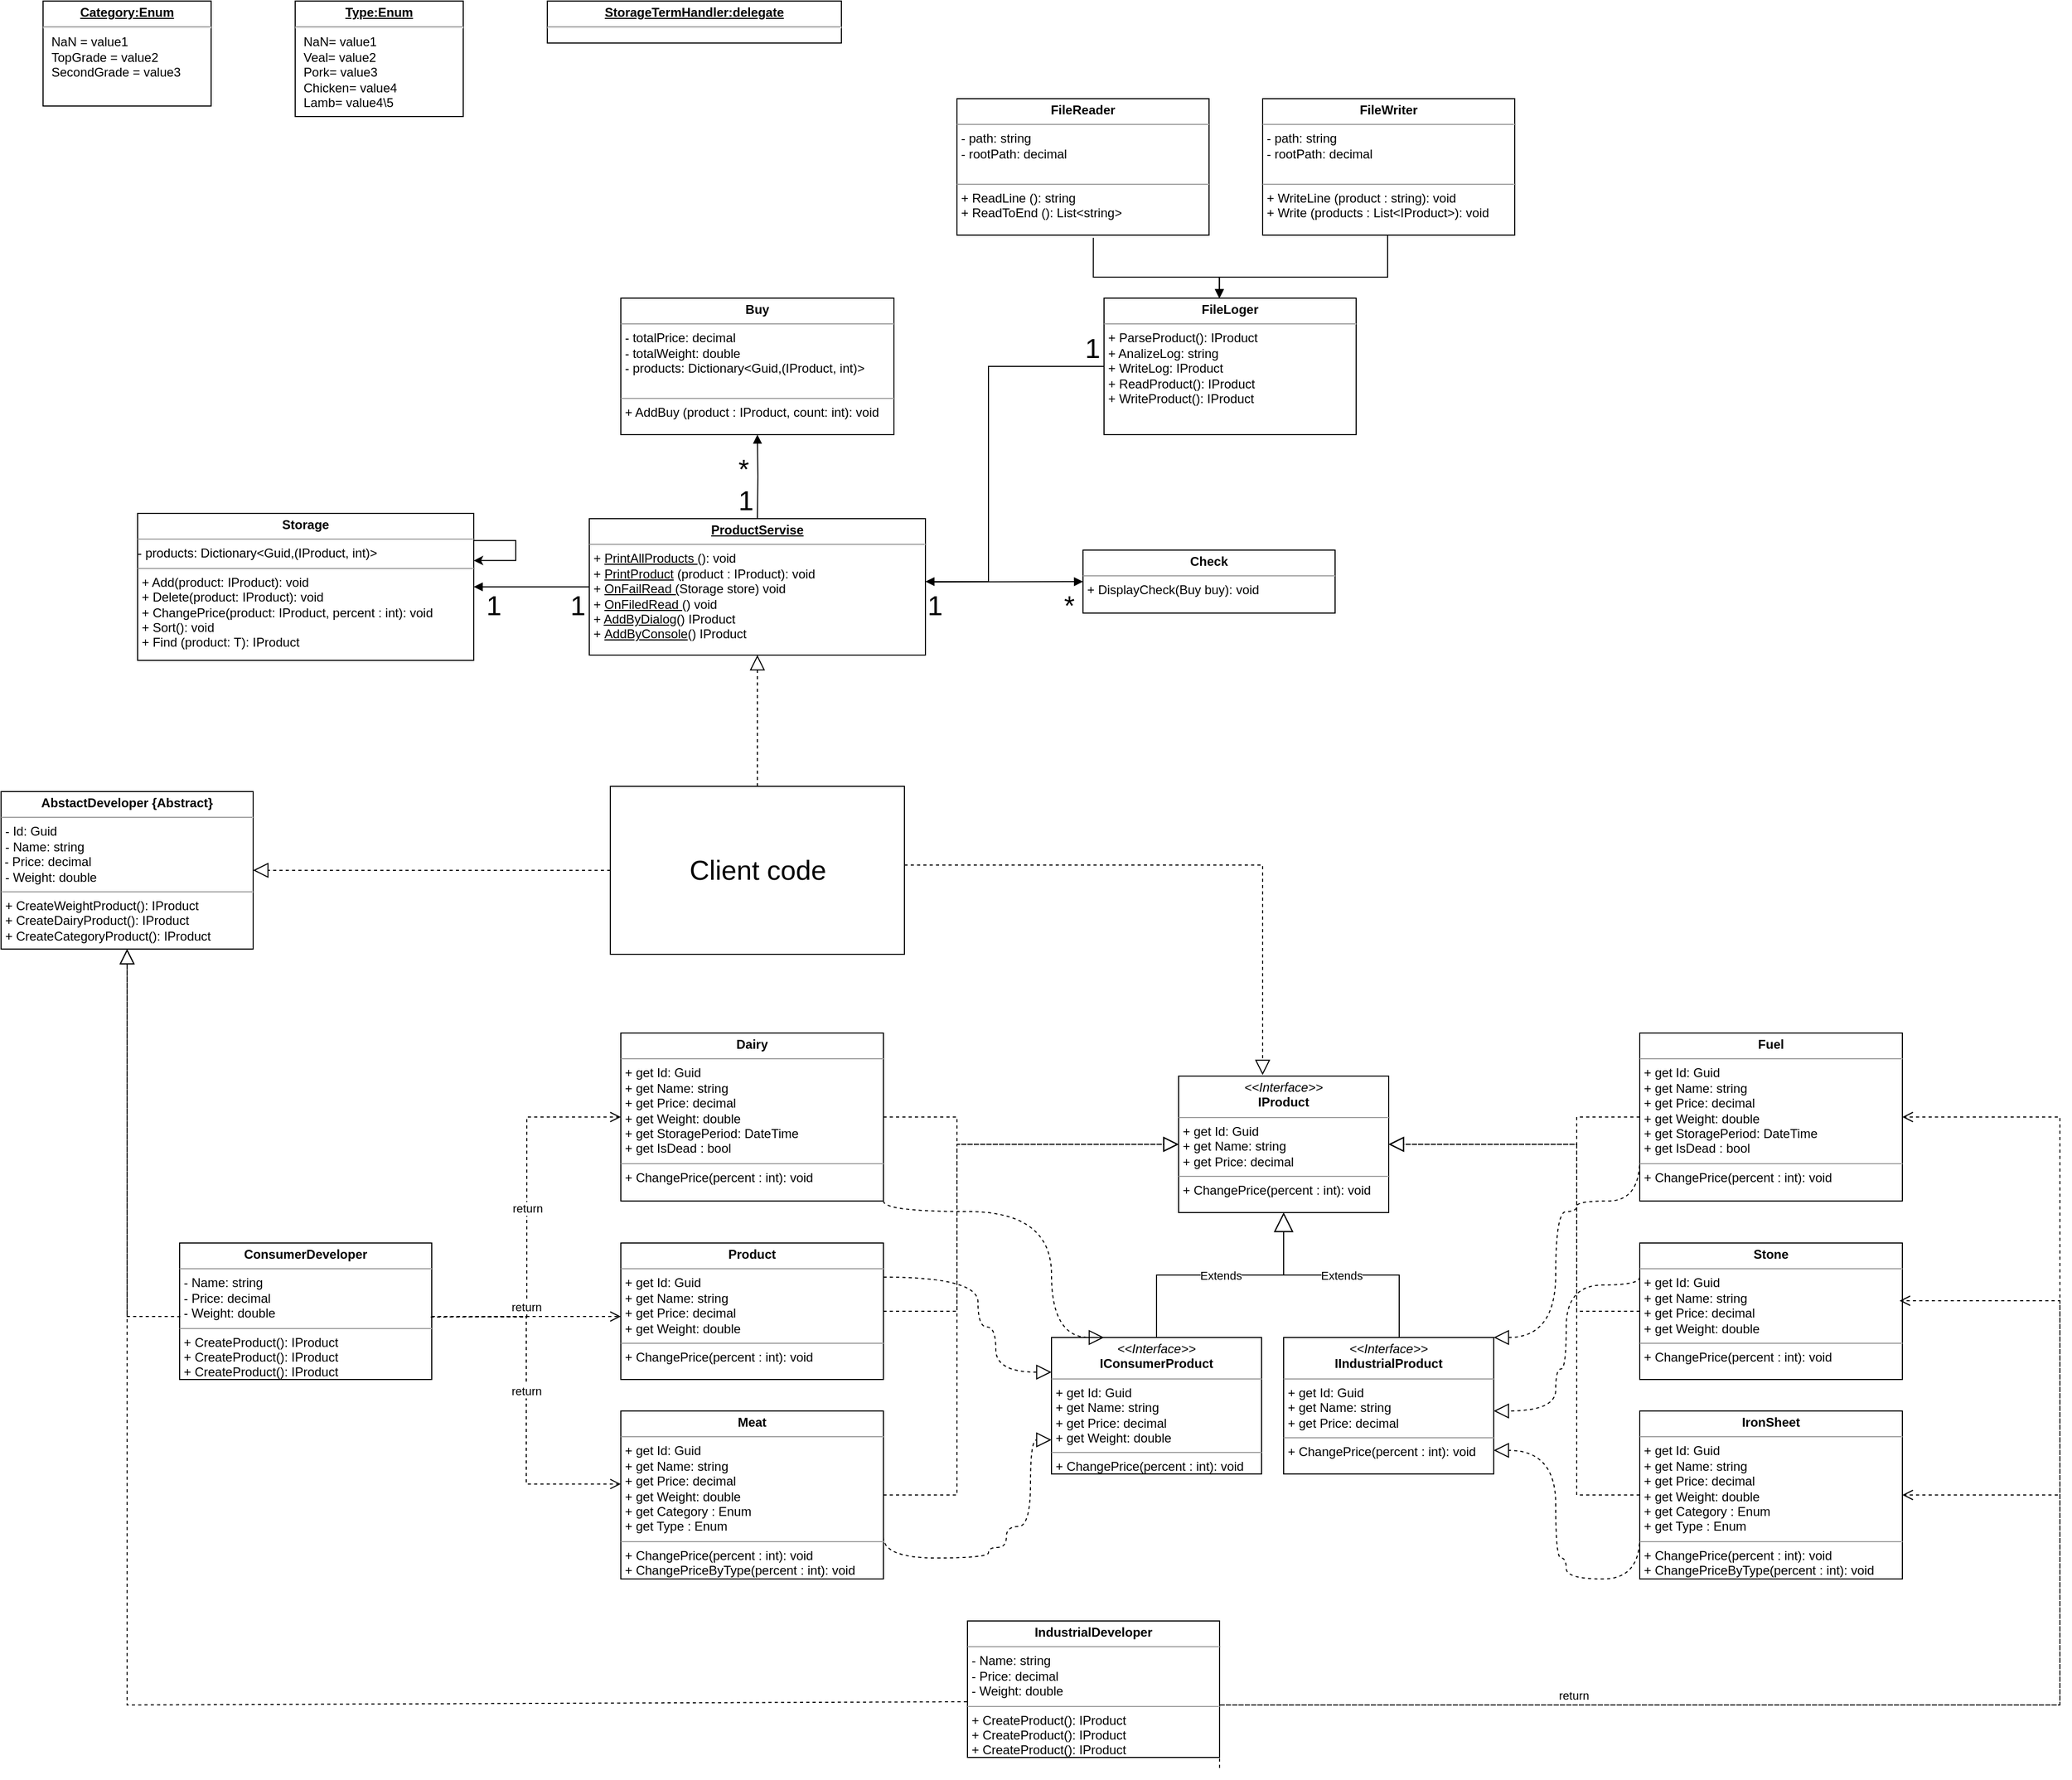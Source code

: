 <mxfile version="20.1.1" type="github" pages="2">
  <diagram id="0ZP30sV3yEi4wlxD2MXa" name="AbstractFactory">
    <mxGraphModel dx="2110" dy="3275" grid="1" gridSize="10" guides="1" tooltips="1" connect="1" arrows="1" fold="1" page="1" pageScale="1" pageWidth="827" pageHeight="1169" math="0" shadow="0">
      <root>
        <mxCell id="0" />
        <mxCell id="1" parent="0" />
        <mxCell id="fpddxvLAkWClroHugJhI-1" value="&lt;p style=&quot;margin:0px;margin-top:4px;text-align:center;&quot;&gt;&lt;i&gt;&amp;lt;&amp;lt;Interface&amp;gt;&amp;gt;&lt;/i&gt;&lt;br&gt;&lt;b&gt;IProduct&lt;/b&gt;&lt;/p&gt;&lt;hr size=&quot;1&quot;&gt;&lt;p style=&quot;margin:0px;margin-left:4px;&quot;&gt;+ get Id: Guid&lt;br&gt;+ get Name: string&lt;/p&gt;&lt;p style=&quot;margin:0px;margin-left:4px;&quot;&gt;+ get Price: decimal&lt;/p&gt;&lt;hr size=&quot;1&quot;&gt;&lt;p style=&quot;margin:0px;margin-left:4px;&quot;&gt;+ ChangePrice(percent : int): void&lt;br&gt;&lt;/p&gt;" style="verticalAlign=top;align=left;overflow=fill;fontSize=12;fontFamily=Helvetica;html=1;" parent="1" vertex="1">
          <mxGeometry x="1161" y="-839" width="200" height="130" as="geometry" />
        </mxCell>
        <mxCell id="nEi5C4hoQEMpv7T7Uy6V-1" value="&lt;p style=&quot;margin:0px;margin-top:4px;text-align:center;&quot;&gt;&lt;b&gt;AbstactDeveloper {Abstract}&lt;/b&gt;&lt;br&gt;&lt;/p&gt;&lt;hr size=&quot;1&quot;&gt;&lt;p style=&quot;margin: 0px 0px 0px 4px;&quot;&gt;- Id: Guid&lt;br&gt;- Name: string&lt;/p&gt;&lt;span style=&quot;background-color: initial;&quot;&gt;&amp;nbsp;- Price: decimal&lt;/span&gt;&lt;br&gt;&lt;p style=&quot;margin: 0px 0px 0px 4px;&quot;&gt;- Weight: double&amp;nbsp;&lt;/p&gt;&lt;hr size=&quot;1&quot;&gt;&lt;p style=&quot;margin:0px;margin-left:4px;&quot;&gt;+ CreateWeightProduct(): IProduct&lt;br&gt;&lt;/p&gt;&lt;p style=&quot;margin:0px;margin-left:4px;&quot;&gt;+ CreateDairyProduct(): IProduct&lt;br&gt;&lt;/p&gt;&lt;p style=&quot;margin:0px;margin-left:4px;&quot;&gt;+ CreateCategoryProduct(): IProduct&lt;br&gt;&lt;/p&gt;" style="verticalAlign=top;align=left;overflow=fill;fontSize=12;fontFamily=Helvetica;html=1;" parent="1" vertex="1">
          <mxGeometry x="40" y="-1110" width="240" height="150" as="geometry" />
        </mxCell>
        <mxCell id="nEi5C4hoQEMpv7T7Uy6V-4" value="&lt;p style=&quot;margin:0px;margin-top:4px;text-align:center;&quot;&gt;&lt;b&gt;Consumer&lt;/b&gt;&lt;b style=&quot;background-color: initial;&quot;&gt;Developer&lt;/b&gt;&lt;/p&gt;&lt;hr size=&quot;1&quot;&gt;&lt;p style=&quot;margin: 0px 0px 0px 4px;&quot;&gt;- Name: string&lt;/p&gt;&lt;p style=&quot;margin: 0px 0px 0px 4px;&quot;&gt;- Price: decimal&lt;br&gt;&lt;/p&gt;&lt;p style=&quot;margin: 0px 0px 0px 4px;&quot;&gt;- Weight: double&lt;/p&gt;&lt;hr size=&quot;1&quot;&gt;&lt;p style=&quot;margin:0px;margin-left:4px;&quot;&gt;+ CreateProduct(): IProduct&lt;br&gt;&lt;/p&gt;&lt;p style=&quot;margin:0px;margin-left:4px;&quot;&gt;+ CreateProduct(): IProduct&lt;br&gt;&lt;/p&gt;&lt;p style=&quot;margin:0px;margin-left:4px;&quot;&gt;+ CreateProduct(): IProduct&lt;br&gt;&lt;/p&gt;" style="verticalAlign=top;align=left;overflow=fill;fontSize=12;fontFamily=Helvetica;html=1;" parent="1" vertex="1">
          <mxGeometry x="210" y="-680" width="240" height="130" as="geometry" />
        </mxCell>
        <mxCell id="nEi5C4hoQEMpv7T7Uy6V-5" value="" style="endArrow=block;dashed=1;endFill=0;endSize=12;html=1;rounded=0;entryX=0.5;entryY=1;entryDx=0;entryDy=0;exitX=0.003;exitY=0.539;exitDx=0;exitDy=0;exitPerimeter=0;" parent="1" source="nEi5C4hoQEMpv7T7Uy6V-4" target="nEi5C4hoQEMpv7T7Uy6V-1" edge="1">
          <mxGeometry width="160" relative="1" as="geometry">
            <mxPoint x="250" y="-570" as="sourcePoint" />
            <mxPoint x="140" y="-920" as="targetPoint" />
            <Array as="points">
              <mxPoint x="160" y="-610" />
            </Array>
          </mxGeometry>
        </mxCell>
        <mxCell id="VibXkcdwwvkdJ18-XqdP-1" value="&lt;p style=&quot;margin:0px;margin-top:4px;text-align:center;&quot;&gt;&lt;b&gt;Product&lt;/b&gt;&lt;/p&gt;&lt;hr size=&quot;1&quot;&gt;&lt;p style=&quot;margin: 0px 0px 0px 4px;&quot;&gt;+ get Id: Guid&lt;br&gt;+ get Name: string&lt;/p&gt;&lt;p style=&quot;margin: 0px 0px 0px 4px;&quot;&gt;+ get Price: decimal&lt;br&gt;&lt;/p&gt;&lt;p style=&quot;margin: 0px 0px 0px 4px;&quot;&gt;+ get Weight: double&lt;/p&gt;&lt;hr size=&quot;1&quot;&gt;&lt;p style=&quot;margin:0px;margin-left:4px;&quot;&gt;+ ChangePrice(percent : int): void&lt;br&gt;&lt;/p&gt;" style="verticalAlign=top;align=left;overflow=fill;fontSize=12;fontFamily=Helvetica;html=1;" parent="1" vertex="1">
          <mxGeometry x="630" y="-680" width="250" height="130" as="geometry" />
        </mxCell>
        <mxCell id="VibXkcdwwvkdJ18-XqdP-2" value="&lt;p style=&quot;margin:0px;margin-top:4px;text-align:center;&quot;&gt;&lt;b&gt;Dairy&lt;/b&gt;&lt;/p&gt;&lt;hr size=&quot;1&quot;&gt;&lt;p style=&quot;margin: 0px 0px 0px 4px;&quot;&gt;+ get Id: Guid&lt;br&gt;+ get Name: string&lt;/p&gt;&lt;p style=&quot;margin: 0px 0px 0px 4px;&quot;&gt;+ get Price: decimal&lt;br&gt;&lt;/p&gt;&lt;p style=&quot;margin: 0px 0px 0px 4px;&quot;&gt;+ get Weight: double&lt;/p&gt;&lt;p style=&quot;margin: 0px 0px 0px 4px;&quot;&gt;+ get StoragePeriod: DateTime&lt;/p&gt;&lt;p style=&quot;margin: 0px 0px 0px 4px;&quot;&gt;+ get IsDead : bool&lt;/p&gt;&lt;hr size=&quot;1&quot;&gt;&lt;p style=&quot;margin:0px;margin-left:4px;&quot;&gt;+ ChangePrice(percent : int): void&lt;br&gt;&lt;/p&gt;" style="verticalAlign=top;align=left;overflow=fill;fontSize=12;fontFamily=Helvetica;html=1;" parent="1" vertex="1">
          <mxGeometry x="630" y="-880" width="250" height="160" as="geometry" />
        </mxCell>
        <mxCell id="VibXkcdwwvkdJ18-XqdP-3" value="&lt;p style=&quot;margin:0px;margin-top:4px;text-align:center;&quot;&gt;&lt;b&gt;Meat&lt;/b&gt;&lt;/p&gt;&lt;hr size=&quot;1&quot;&gt;&lt;p style=&quot;margin: 0px 0px 0px 4px;&quot;&gt;+ get Id: Guid&lt;br&gt;+ get Name: string&lt;/p&gt;&lt;p style=&quot;margin: 0px 0px 0px 4px;&quot;&gt;+ get Price: decimal&lt;br&gt;&lt;/p&gt;&lt;p style=&quot;margin: 0px 0px 0px 4px;&quot;&gt;+ get Weight: double&lt;/p&gt;&lt;p style=&quot;margin: 0px 0px 0px 4px;&quot;&gt;+ get Category : Enum&lt;/p&gt;&lt;p style=&quot;margin: 0px 0px 0px 4px;&quot;&gt;+ get Type : Enum&lt;/p&gt;&lt;hr size=&quot;1&quot;&gt;&lt;p style=&quot;margin:0px;margin-left:4px;&quot;&gt;+ ChangePrice(percent : int): void&lt;br&gt;&lt;/p&gt;&lt;p style=&quot;margin:0px;margin-left:4px;&quot;&gt;+ ChangePriceByType(percent : int): void&lt;br&gt;&lt;/p&gt;" style="verticalAlign=top;align=left;overflow=fill;fontSize=12;fontFamily=Helvetica;html=1;" parent="1" vertex="1">
          <mxGeometry x="630" y="-520" width="250" height="160" as="geometry" />
        </mxCell>
        <mxCell id="fgG0hOn3hZWnJ0psPJnD-1" value="" style="endArrow=block;dashed=1;endFill=0;endSize=12;html=1;rounded=0;edgeStyle=orthogonalEdgeStyle;exitX=1;exitY=0.5;exitDx=0;exitDy=0;entryX=0;entryY=0.5;entryDx=0;entryDy=0;" parent="1" source="VibXkcdwwvkdJ18-XqdP-3" target="fpddxvLAkWClroHugJhI-1" edge="1">
          <mxGeometry width="160" relative="1" as="geometry">
            <mxPoint x="1080" y="-524" as="sourcePoint" />
            <mxPoint x="1010" y="-440" as="targetPoint" />
            <Array as="points">
              <mxPoint x="950" y="-440" />
              <mxPoint x="950" y="-774" />
            </Array>
          </mxGeometry>
        </mxCell>
        <mxCell id="fgG0hOn3hZWnJ0psPJnD-2" value="" style="endArrow=block;dashed=1;endFill=0;endSize=12;html=1;rounded=0;edgeStyle=orthogonalEdgeStyle;exitX=1;exitY=0.5;exitDx=0;exitDy=0;entryX=0;entryY=0.5;entryDx=0;entryDy=0;" parent="1" source="VibXkcdwwvkdJ18-XqdP-1" target="fpddxvLAkWClroHugJhI-1" edge="1">
          <mxGeometry width="160" relative="1" as="geometry">
            <mxPoint x="890" y="-240.0" as="sourcePoint" />
            <mxPoint x="1010" y="-615" as="targetPoint" />
            <Array as="points">
              <mxPoint x="950" y="-615" />
              <mxPoint x="950" y="-774" />
            </Array>
          </mxGeometry>
        </mxCell>
        <mxCell id="fgG0hOn3hZWnJ0psPJnD-3" value="" style="endArrow=block;dashed=1;endFill=0;endSize=12;html=1;rounded=0;edgeStyle=orthogonalEdgeStyle;exitX=1;exitY=0.5;exitDx=0;exitDy=0;entryX=0;entryY=0.5;entryDx=0;entryDy=0;" parent="1" source="VibXkcdwwvkdJ18-XqdP-2" target="fpddxvLAkWClroHugJhI-1" edge="1">
          <mxGeometry width="160" relative="1" as="geometry">
            <mxPoint x="890" y="-440.0" as="sourcePoint" />
            <mxPoint x="1000" y="-748" as="targetPoint" />
            <Array as="points">
              <mxPoint x="950" y="-800" />
              <mxPoint x="950" y="-774" />
            </Array>
          </mxGeometry>
        </mxCell>
        <mxCell id="fgG0hOn3hZWnJ0psPJnD-12" value="return" style="html=1;verticalAlign=bottom;endArrow=open;dashed=1;endSize=8;rounded=0;entryX=0;entryY=0.5;entryDx=0;entryDy=0;edgeStyle=orthogonalEdgeStyle;" parent="1" target="VibXkcdwwvkdJ18-XqdP-2" edge="1">
          <mxGeometry relative="1" as="geometry">
            <mxPoint x="450" y="-610" as="sourcePoint" />
            <mxPoint x="510" y="-680" as="targetPoint" />
          </mxGeometry>
        </mxCell>
        <mxCell id="fgG0hOn3hZWnJ0psPJnD-13" value="return" style="html=1;verticalAlign=bottom;endArrow=open;dashed=1;endSize=8;rounded=0;entryX=0;entryY=0.5;entryDx=0;entryDy=0;" parent="1" edge="1">
          <mxGeometry relative="1" as="geometry">
            <mxPoint x="450" y="-610" as="sourcePoint" />
            <mxPoint x="630" y="-610" as="targetPoint" />
          </mxGeometry>
        </mxCell>
        <mxCell id="fgG0hOn3hZWnJ0psPJnD-14" value="return" style="html=1;verticalAlign=bottom;endArrow=open;dashed=1;endSize=8;rounded=0;entryX=0;entryY=0.5;entryDx=0;entryDy=0;exitX=0.996;exitY=0.542;exitDx=0;exitDy=0;exitPerimeter=0;edgeStyle=orthogonalEdgeStyle;" parent="1" source="nEi5C4hoQEMpv7T7Uy6V-4" edge="1">
          <mxGeometry relative="1" as="geometry">
            <mxPoint x="560" y="-450.43" as="sourcePoint" />
            <mxPoint x="630" y="-450.43" as="targetPoint" />
            <Array as="points">
              <mxPoint x="455" y="-610" />
              <mxPoint x="540" y="-610" />
              <mxPoint x="540" y="-450" />
            </Array>
          </mxGeometry>
        </mxCell>
        <mxCell id="fgG0hOn3hZWnJ0psPJnD-15" value="&lt;p style=&quot;line-height: 2.6;&quot;&gt;&lt;font style=&quot;font-size: 26px;&quot;&gt;Client code&lt;/font&gt;&lt;br&gt;&lt;/p&gt;" style="html=1;" parent="1" vertex="1">
          <mxGeometry x="620" y="-1115" width="280" height="160" as="geometry" />
        </mxCell>
        <mxCell id="TJx1uiVwH2ofa4E2WVFN-1" value="&lt;p style=&quot;margin:0px;margin-top:4px;text-align:center;&quot;&gt;&lt;b&gt;Storage&lt;/b&gt;&lt;/p&gt;&lt;hr size=&quot;1&quot;&gt;&lt;p style=&quot;margin: 0px 0px 0px 4px;&quot;&gt;&lt;/p&gt;- products: Dictionary&amp;lt;Guid,(IProduct, int)&amp;gt;&lt;hr size=&quot;1&quot;&gt;&lt;p style=&quot;margin:0px;margin-left:4px;&quot;&gt;+ Add(product: IProduct): void&lt;br&gt;&lt;/p&gt;&lt;p style=&quot;margin:0px;margin-left:4px;&quot;&gt;+ Delete(product: IProduct): void&lt;/p&gt;&lt;p style=&quot;margin:0px;margin-left:4px;&quot;&gt;+ ChangePrice(product: IProduct, percent : int): void&lt;br&gt;&lt;/p&gt;&lt;p style=&quot;margin:0px;margin-left:4px;&quot;&gt;+ Sort(): void&lt;br&gt;&lt;/p&gt;&lt;p style=&quot;margin:0px;margin-left:4px;&quot;&gt;+ Find (product: T): IProduct&lt;/p&gt;" style="verticalAlign=top;align=left;overflow=fill;fontSize=12;fontFamily=Helvetica;html=1;" parent="1" vertex="1">
          <mxGeometry x="170" y="-1375" width="320" height="140" as="geometry" />
        </mxCell>
        <mxCell id="eX-GLuut5h8f43FQClKt-1" value="&lt;p style=&quot;margin:0px;margin-top:4px;text-align:center;&quot;&gt;&lt;b&gt;&lt;u&gt;ProductServise&lt;/u&gt;&lt;/b&gt;&lt;/p&gt;&lt;hr size=&quot;1&quot;&gt;&lt;p style=&quot;margin:0px;margin-left:4px;&quot;&gt;+ &lt;u&gt;PrintAllProducts &lt;/u&gt;(): void&lt;br&gt;&lt;/p&gt;&lt;p style=&quot;margin:0px;margin-left:4px;&quot;&gt;+ &lt;u&gt;PrintProduct&lt;/u&gt; (product : IProduct): void&lt;br&gt;&lt;/p&gt;&lt;p style=&quot;margin:0px;margin-left:4px;&quot;&gt;+&amp;nbsp;&lt;u&gt;OnFailRead (&lt;/u&gt;Storage store) void&lt;/p&gt;&lt;p style=&quot;margin:0px;margin-left:4px;&quot;&gt;+ &lt;u&gt;OnFiledRead &lt;/u&gt;() void&lt;/p&gt;&lt;p style=&quot;margin:0px;margin-left:4px;&quot;&gt;+ &lt;u&gt;AddByDialog&lt;/u&gt;() IProduct&lt;br&gt;&lt;/p&gt;&lt;p style=&quot;margin:0px;margin-left:4px;&quot;&gt;+&amp;nbsp;&lt;u&gt;AddByConsole&lt;/u&gt;() IProduct&lt;br&gt;&lt;/p&gt;&lt;span style=&quot;color: rgba(0, 0, 0, 0); font-family: monospace; font-size: 0px;&quot;&gt;%3CmxGraphModel%3E%3Croot%3E%3CmxCell%20id%3D%220%22%2F%3E%3CmxCell%20id%3D%221%22%20parent%3D%220%22%2F%3E%3CmxCell%20id%3D%222%22%20value%3D%22%26lt%3Bp%20style%3D%26quot%3Bmargin%3A0px%3Bmargin-top%3A4px%3Btext-align%3Acenter%3B%26quot%3B%26gt%3B%26lt%3Bb%26gt%3BMeat%26lt%3B%2Fb%26gt%3B%26lt%3B%2Fp%26gt%3B%26lt%3Bhr%20size%3D%26quot%3B1%26quot%3B%26gt%3B%26lt%3Bp%20style%3D%26quot%3Bmargin%3A%200px%200px%200px%204px%3B%26quot%3B%26gt%3B%2B%20get%20Id%3A%20Guid%26lt%3Bbr%26gt%3B%2B%20get%20Name%3A%20string%26lt%3B%2Fp%26gt%3B%26lt%3Bp%20style%3D%26quot%3Bmargin%3A%200px%200px%200px%204px%3B%26quot%3B%26gt%3B%2B%20get%20Price%3A%20decimal%26lt%3Bbr%26gt%3B%26lt%3B%2Fp%26gt%3B%26lt%3Bp%20style%3D%26quot%3Bmargin%3A%200px%200px%200px%204px%3B%26quot%3B%26gt%3B%2B%20get%20Weight%3A%20double%26lt%3B%2Fp%26gt%3B%26lt%3Bp%20style%3D%26quot%3Bmargin%3A%200px%200px%200px%204px%3B%26quot%3B%26gt%3B%2B%20get%20Category%20%3A%20Enum%26lt%3B%2Fp%26gt%3B%26lt%3Bp%20style%3D%26quot%3Bmargin%3A%200px%200px%200px%204px%3B%26quot%3B%26gt%3B%2B%20get%20Type%20%3A%20Enum%26lt%3B%2Fp%26gt%3B%26lt%3Bhr%20size%3D%26quot%3B1%26quot%3B%26gt%3B%26lt%3Bp%20style%3D%26quot%3Bmargin%3A0px%3Bmargin-left%3A4px%3B%26quot%3B%26gt%3B%2B%20ChangePrice(percent%20%3A%20int)%3A%20void%26lt%3Bbr%26gt%3B%26lt%3B%2Fp%26gt%3B%26lt%3Bp%20style%3D%26quot%3Bmargin%3A0px%3Bmargin-left%3A4px%3B%26quot%3B%26gt%3B%2B%20ChangePriceByType(percent%20%3A%20int)%3A%20void%26lt%3Bbr%26gt%3B%26lt%3B%2Fp%26gt%3B%22%20style%3D%22verticalAlign%3Dtop%3Balign%3Dleft%3Boverflow%3Dfill%3BfontSize%3D12%3BfontFamily%3DHelvetica%3Bhtml%3D1%3B%22%20vertex%3D%221%22%20parent%3D%221%22%3E%3CmxGeometry%20x%3D%2280%22%20y%3D%221120%22%20width%3D%22240%22%20height%3D%22170%22%20as%3D%22geometry%22%2F%3E%3C%2FmxCell%3E%3C%2Froot%3E%3C%2FmxGraphModel%3EStorage sto&lt;/span&gt;&lt;span style=&quot;color: rgba(0, 0, 0, 0); font-family: monospace; font-size: 0px;&quot;&gt;%3CmxGraphModel%3E%3Croot%3E%3CmxCell%20id%3D%220%22%2F%3E%3CmxCell%20id%3D%221%22%20parent%3D%220%22%2F%3E%3CmxCell%20id%3D%222%22%20value%3D%22%26lt%3Bp%20style%3D%26quot%3Bmargin%3A0px%3Bmargin-top%3A4px%3Btext-align%3Acenter%3B%26quot%3B%26gt%3B%26lt%3Bb%26gt%3BMeat%26lt%3B%2Fb%26gt%3B%26lt%3B%2Fp%26gt%3B%26lt%3Bhr%20size%3D%26quot%3B1%26quot%3B%26gt%3B%26lt%3Bp%20style%3D%26quot%3Bmargin%3A%200px%200px%200px%204px%3B%26quot%3B%26gt%3B%2B%20get%20Id%3A%20Guid%26lt%3Bbr%26gt%3B%2B%20get%20Name%3A%20string%26lt%3B%2Fp%26gt%3B%26lt%3Bp%20style%3D%26quot%3Bmargin%3A%200px%200px%200px%204px%3B%26quot%3B%26gt%3B%2B%20get%20Price%3A%20decimal%26lt%3Bbr%26gt%3B%26lt%3B%2Fp%26gt%3B%26lt%3Bp%20style%3D%26quot%3Bmargin%3A%200px%200px%200px%204px%3B%26quot%3B%26gt%3B%2B%20get%20Weight%3A%20double%26lt%3B%2Fp%26gt%3B%26lt%3Bp%20style%3D%26quot%3Bmargin%3A%200px%200px%200px%204px%3B%26quot%3B%26gt%3B%2B%20get%20Category%20%3A%20Enum%26lt%3B%2Fp%26gt%3B%26lt%3Bp%20style%3D%26quot%3Bmargin%3A%200px%200px%200px%204px%3B%26quot%3B%26gt%3B%2B%20get%20Type%20%3A%20Enum%26lt%3B%2Fp%26gt%3B%26lt%3Bhr%20size%3D%26quot%3B1%26quot%3B%26gt%3B%26lt%3Bp%20style%3D%26quot%3Bmargin%3A0px%3Bmargin-left%3A4px%3B%26quot%3B%26gt%3B%2B%20ChangePrice(percent%20%3A%20int)%3A%20void%26lt%3Bbr%26gt%3B%26lt%3B%2Fp%26gt%3B%26lt%3Bp%20style%3D%26quot%3Bmargin%3A0px%3Bmargin-left%3A4px%3B%26quot%3B%26gt%3B%2B%20ChangePriceByType(percent%20%3A%20int)%3A%20void%26lt%3Bbr%26gt%3B%26lt%3B%2Fp%26gt%3B%22%20style%3D%22verticalAlign%3Dtop%3Balign%3Dleft%3Boverflow%3Dfill%3BfontSize%3D12%3BfontFamily%3DHelvetica%3Bhtml%3D1%3B%22%20vertex%3D%221%22%20parent%3D%221%22%3E%3CmxGeometry%20x%3D%2280%22%20y%3D%221120%22%20width%3D%22240%22%20height%3D%22170%22%20as%3D%22geometry%22%2F%3E%3C%2FmxCell%3E%3C%2Froot%3E%3C%2FmxGraphModel%3E&lt;/span&gt;" style="verticalAlign=top;align=left;overflow=fill;fontSize=12;fontFamily=Helvetica;html=1;" parent="1" vertex="1">
          <mxGeometry x="600" y="-1370" width="320" height="130" as="geometry" />
        </mxCell>
        <mxCell id="eX-GLuut5h8f43FQClKt-3" value="" style="endArrow=block;endFill=1;html=1;edgeStyle=orthogonalEdgeStyle;align=left;verticalAlign=top;rounded=0;fontSize=26;exitX=0;exitY=0.5;exitDx=0;exitDy=0;entryX=1;entryY=0.5;entryDx=0;entryDy=0;" parent="1" source="eX-GLuut5h8f43FQClKt-1" target="TJx1uiVwH2ofa4E2WVFN-1" edge="1">
          <mxGeometry x="-1" relative="1" as="geometry">
            <mxPoint x="670" y="-1420" as="sourcePoint" />
            <mxPoint x="510" y="-1420" as="targetPoint" />
          </mxGeometry>
        </mxCell>
        <mxCell id="eX-GLuut5h8f43FQClKt-4" value="1" style="edgeLabel;resizable=0;html=1;align=left;verticalAlign=bottom;fontSize=26;" parent="eX-GLuut5h8f43FQClKt-3" connectable="0" vertex="1">
          <mxGeometry x="-1" relative="1" as="geometry">
            <mxPoint x="-100" y="35" as="offset" />
          </mxGeometry>
        </mxCell>
        <mxCell id="aLRIMD_B_tR9_D7d41h3-1" value="&lt;p style=&quot;margin:0px;margin-top:4px;text-align:center;text-decoration:underline;&quot;&gt;&lt;b&gt;Category:Enum&lt;/b&gt;&lt;/p&gt;&lt;hr&gt;&lt;p style=&quot;margin:0px;margin-left:8px;&quot;&gt;NaN = value1&lt;br&gt;TopGrade = value2&lt;br&gt;SecondGrade = value3&lt;/p&gt;" style="verticalAlign=top;align=left;overflow=fill;fontSize=12;fontFamily=Helvetica;html=1;" parent="1" vertex="1">
          <mxGeometry x="80" y="-1863" width="160" height="100" as="geometry" />
        </mxCell>
        <mxCell id="aLRIMD_B_tR9_D7d41h3-2" value="&lt;p style=&quot;margin:0px;margin-top:4px;text-align:center;text-decoration:underline;&quot;&gt;&lt;b&gt;Type:Enum&lt;/b&gt;&lt;/p&gt;&lt;hr&gt;&lt;p style=&quot;margin:0px;margin-left:8px;&quot;&gt;NaN= value1&lt;br&gt;Veal= value2&lt;br&gt;Pork= value3&lt;/p&gt;&lt;p style=&quot;margin:0px;margin-left:8px;&quot;&gt;Chicken= value4&lt;br&gt;&lt;/p&gt;&lt;p style=&quot;margin:0px;margin-left:8px;&quot;&gt;Lamb= value4\5&lt;br&gt;&lt;/p&gt;" style="verticalAlign=top;align=left;overflow=fill;fontSize=12;fontFamily=Helvetica;html=1;" parent="1" vertex="1">
          <mxGeometry x="320" y="-1863" width="160" height="110" as="geometry" />
        </mxCell>
        <mxCell id="aLRIMD_B_tR9_D7d41h3-3" value="&lt;p style=&quot;margin:0px;margin-top:4px;text-align:center;text-decoration:underline;&quot;&gt;&lt;b&gt;StorageTermHandler:delegate&lt;/b&gt;&lt;/p&gt;&lt;hr&gt;&lt;p style=&quot;margin:0px;margin-left:8px;&quot;&gt;&lt;br&gt;&lt;/p&gt;" style="verticalAlign=top;align=left;overflow=fill;fontSize=12;fontFamily=Helvetica;html=1;" parent="1" vertex="1">
          <mxGeometry x="560" y="-1863" width="280" height="40" as="geometry" />
        </mxCell>
        <mxCell id="aLRIMD_B_tR9_D7d41h3-4" value="&lt;p style=&quot;margin:0px;margin-top:4px;text-align:center;&quot;&gt;&lt;b&gt;FileReader&lt;/b&gt;&lt;/p&gt;&lt;hr size=&quot;1&quot;&gt;&lt;p style=&quot;margin: 0px 0px 0px 4px;&quot;&gt;- path: string&lt;/p&gt;&lt;p style=&quot;margin: 0px 0px 0px 4px;&quot;&gt;- rootPath: decimal&lt;/p&gt;&amp;nbsp;&lt;hr size=&quot;1&quot;&gt;&lt;p style=&quot;margin:0px;margin-left:4px;&quot;&gt;+ ReadLine (): string&lt;br&gt;&lt;/p&gt;&lt;p style=&quot;margin:0px;margin-left:4px;&quot;&gt;+ ReadToEnd (): List&amp;lt;string&amp;gt;&lt;br&gt;&lt;/p&gt;" style="verticalAlign=top;align=left;overflow=fill;fontSize=12;fontFamily=Helvetica;html=1;" parent="1" vertex="1">
          <mxGeometry x="950" y="-1770" width="240" height="130" as="geometry" />
        </mxCell>
        <mxCell id="aLRIMD_B_tR9_D7d41h3-5" value="&lt;p style=&quot;margin:0px;margin-top:4px;text-align:center;&quot;&gt;&lt;b&gt;FileLoger&lt;/b&gt;&lt;/p&gt;&lt;hr size=&quot;1&quot;&gt;&lt;p style=&quot;margin:0px;margin-left:4px;&quot;&gt;+ ParseProduct(): IProduct&lt;/p&gt;&lt;p style=&quot;margin:0px;margin-left:4px;&quot;&gt;+ AnalizeLog: string&lt;br&gt;&lt;/p&gt;&lt;p style=&quot;margin:0px;margin-left:4px;&quot;&gt;+ WriteLog: IProduct&lt;br&gt;&lt;/p&gt;&lt;p style=&quot;margin:0px;margin-left:4px;&quot;&gt;+ ReadProduct(): IProduct&lt;br&gt;&lt;/p&gt;&lt;p style=&quot;margin:0px;margin-left:4px;&quot;&gt;+ WriteProduct(): IProduct&lt;br&gt;&lt;/p&gt;" style="verticalAlign=top;align=left;overflow=fill;fontSize=12;fontFamily=Helvetica;html=1;" parent="1" vertex="1">
          <mxGeometry x="1090" y="-1580" width="240" height="130" as="geometry" />
        </mxCell>
        <mxCell id="aLRIMD_B_tR9_D7d41h3-6" value="&lt;p style=&quot;margin:0px;margin-top:4px;text-align:center;&quot;&gt;&lt;b&gt;FileWriter&lt;/b&gt;&lt;/p&gt;&lt;hr size=&quot;1&quot;&gt;&lt;p style=&quot;margin: 0px 0px 0px 4px;&quot;&gt;- path: string&lt;/p&gt;&lt;p style=&quot;margin: 0px 0px 0px 4px;&quot;&gt;- rootPath: decimal&lt;/p&gt;&amp;nbsp;&lt;hr size=&quot;1&quot;&gt;&lt;p style=&quot;margin:0px;margin-left:4px;&quot;&gt;+ WriteLine (product : string&lt;span style=&quot;background-color: initial;&quot;&gt;): void&lt;/span&gt;&lt;/p&gt;&lt;p style=&quot;margin:0px;margin-left:4px;&quot;&gt;+ Write (products : List&amp;lt;IProduct&amp;gt;): void&lt;br&gt;&lt;/p&gt;" style="verticalAlign=top;align=left;overflow=fill;fontSize=12;fontFamily=Helvetica;html=1;" parent="1" vertex="1">
          <mxGeometry x="1241" y="-1770" width="240" height="130" as="geometry" />
        </mxCell>
        <mxCell id="aLRIMD_B_tR9_D7d41h3-7" value="&lt;p style=&quot;margin:0px;margin-top:4px;text-align:center;&quot;&gt;&lt;b&gt;Check&lt;/b&gt;&lt;/p&gt;&lt;hr size=&quot;1&quot;&gt;&lt;p style=&quot;margin:0px;margin-left:4px;&quot;&gt;+ DisplayCheck(Buy buy): void&lt;/p&gt;" style="verticalAlign=top;align=left;overflow=fill;fontSize=12;fontFamily=Helvetica;html=1;" parent="1" vertex="1">
          <mxGeometry x="1070" y="-1340" width="240" height="60" as="geometry" />
        </mxCell>
        <mxCell id="aLRIMD_B_tR9_D7d41h3-8" value="&lt;p style=&quot;margin:0px;margin-top:4px;text-align:center;&quot;&gt;&lt;b&gt;Buy&lt;/b&gt;&lt;/p&gt;&lt;hr size=&quot;1&quot;&gt;&lt;p style=&quot;margin: 0px 0px 0px 4px;&quot;&gt;- totalPrice: decimal&lt;/p&gt;&lt;p style=&quot;margin: 0px 0px 0px 4px;&quot;&gt;- totalWeight: double&lt;/p&gt;&lt;p style=&quot;margin: 0px 0px 0px 4px;&quot;&gt;- products: Dictionary&amp;lt;Guid,(IProduct, int)&amp;gt;&lt;br&gt;&lt;/p&gt;&amp;nbsp;&lt;hr size=&quot;1&quot;&gt;&lt;p style=&quot;margin:0px;margin-left:4px;&quot;&gt;+ AddBuy (product : IProduct, count: int&lt;span style=&quot;background-color: initial;&quot;&gt;): void&lt;/span&gt;&lt;/p&gt;" style="verticalAlign=top;align=left;overflow=fill;fontSize=12;fontFamily=Helvetica;html=1;" parent="1" vertex="1">
          <mxGeometry x="630" y="-1580" width="260" height="130" as="geometry" />
        </mxCell>
        <mxCell id="aLRIMD_B_tR9_D7d41h3-9" value="" style="endArrow=block;endFill=1;html=1;edgeStyle=orthogonalEdgeStyle;align=left;verticalAlign=top;rounded=0;fontSize=26;exitX=0.5;exitY=1;exitDx=0;exitDy=0;entryX=0.5;entryY=1;entryDx=0;entryDy=0;" parent="1" edge="1" target="aLRIMD_B_tR9_D7d41h3-8">
          <mxGeometry x="-1" relative="1" as="geometry">
            <mxPoint x="760" y="-1370" as="sourcePoint" />
            <mxPoint x="500" y="-1295" as="targetPoint" />
          </mxGeometry>
        </mxCell>
        <mxCell id="aLRIMD_B_tR9_D7d41h3-10" value="1" style="edgeLabel;resizable=0;html=1;align=left;verticalAlign=bottom;fontSize=26;" parent="aLRIMD_B_tR9_D7d41h3-9" connectable="0" vertex="1">
          <mxGeometry x="-1" relative="1" as="geometry">
            <mxPoint x="-20" as="offset" />
          </mxGeometry>
        </mxCell>
        <mxCell id="aLRIMD_B_tR9_D7d41h3-11" value="" style="endArrow=block;endFill=1;html=1;edgeStyle=orthogonalEdgeStyle;align=left;verticalAlign=top;rounded=0;fontSize=26;entryX=0;entryY=0.5;entryDx=0;entryDy=0;exitX=1.006;exitY=0.464;exitDx=0;exitDy=0;exitPerimeter=0;" parent="1" source="eX-GLuut5h8f43FQClKt-1" target="aLRIMD_B_tR9_D7d41h3-7" edge="1">
          <mxGeometry x="-1" relative="1" as="geometry">
            <mxPoint x="1080" y="-1390" as="sourcePoint" />
            <mxPoint x="1000" y="-1310" as="targetPoint" />
            <Array as="points">
              <mxPoint x="970" y="-1310" />
            </Array>
          </mxGeometry>
        </mxCell>
        <mxCell id="aLRIMD_B_tR9_D7d41h3-12" value="*" style="edgeLabel;resizable=0;html=1;align=left;verticalAlign=bottom;fontSize=26;" parent="aLRIMD_B_tR9_D7d41h3-11" connectable="0" vertex="1">
          <mxGeometry x="-1" relative="1" as="geometry">
            <mxPoint x="128" y="40" as="offset" />
          </mxGeometry>
        </mxCell>
        <mxCell id="aLRIMD_B_tR9_D7d41h3-13" value="" style="endArrow=block;endFill=1;html=1;edgeStyle=orthogonalEdgeStyle;align=left;verticalAlign=top;rounded=0;fontSize=26;exitX=0;exitY=0.5;exitDx=0;exitDy=0;" parent="1" source="aLRIMD_B_tR9_D7d41h3-5" edge="1">
          <mxGeometry x="-1" relative="1" as="geometry">
            <mxPoint x="1010" y="-1300" as="sourcePoint" />
            <mxPoint x="920" y="-1310" as="targetPoint" />
            <Array as="points">
              <mxPoint x="980" y="-1515" />
              <mxPoint x="980" y="-1310" />
            </Array>
          </mxGeometry>
        </mxCell>
        <mxCell id="aLRIMD_B_tR9_D7d41h3-14" value="1" style="edgeLabel;resizable=0;html=1;align=left;verticalAlign=bottom;fontSize=26;" parent="aLRIMD_B_tR9_D7d41h3-13" connectable="0" vertex="1">
          <mxGeometry x="-1" relative="1" as="geometry">
            <mxPoint x="-20" as="offset" />
          </mxGeometry>
        </mxCell>
        <mxCell id="aLRIMD_B_tR9_D7d41h3-15" value="" style="endArrow=block;endFill=1;html=1;edgeStyle=orthogonalEdgeStyle;align=left;verticalAlign=top;rounded=0;fontSize=26;exitX=0.541;exitY=1.019;exitDx=0;exitDy=0;exitPerimeter=0;entryX=0.457;entryY=0;entryDx=0;entryDy=0;entryPerimeter=0;" parent="1" source="aLRIMD_B_tR9_D7d41h3-4" target="aLRIMD_B_tR9_D7d41h3-5" edge="1">
          <mxGeometry x="-1" relative="1" as="geometry">
            <mxPoint x="770" y="-1430" as="sourcePoint" />
            <mxPoint x="770" y="-1360" as="targetPoint" />
            <Array as="points">
              <mxPoint x="1080" y="-1600" />
              <mxPoint x="1200" y="-1600" />
            </Array>
          </mxGeometry>
        </mxCell>
        <mxCell id="aLRIMD_B_tR9_D7d41h3-17" value="" style="endArrow=block;endFill=1;html=1;edgeStyle=orthogonalEdgeStyle;align=left;verticalAlign=top;rounded=0;fontSize=26;exitX=0.5;exitY=1;exitDx=0;exitDy=0;" parent="1" source="aLRIMD_B_tR9_D7d41h3-6" edge="1">
          <mxGeometry x="-1" relative="1" as="geometry">
            <mxPoint x="1089.84" y="-1627.53" as="sourcePoint" />
            <mxPoint x="1200" y="-1580" as="targetPoint" />
            <Array as="points">
              <mxPoint x="1360" y="-1640" />
              <mxPoint x="1360" y="-1600" />
              <mxPoint x="1200" y="-1600" />
            </Array>
          </mxGeometry>
        </mxCell>
        <mxCell id="Xdd4-oYSPFKZ9fhCEcnA-1" value="&lt;p style=&quot;margin:0px;margin-top:4px;text-align:center;&quot;&gt;&lt;i&gt;&amp;lt;&amp;lt;Interface&amp;gt;&amp;gt;&lt;/i&gt;&lt;br&gt;&lt;b&gt;I&lt;/b&gt;&lt;b style=&quot;background-color: initial;&quot;&gt;Consumer&lt;/b&gt;&lt;b style=&quot;background-color: initial;&quot;&gt;Product&lt;/b&gt;&lt;/p&gt;&lt;hr size=&quot;1&quot;&gt;&lt;p style=&quot;margin:0px;margin-left:4px;&quot;&gt;+ get Id: Guid&lt;br&gt;+ get Name: string&lt;/p&gt;&lt;p style=&quot;margin:0px;margin-left:4px;&quot;&gt;+ get Price: decimal&lt;/p&gt;&lt;p style=&quot;margin:0px;margin-left:4px;&quot;&gt;+ get Weight: double&lt;/p&gt;&lt;hr size=&quot;1&quot;&gt;&lt;p style=&quot;margin:0px;margin-left:4px;&quot;&gt;+ ChangePrice(percent : int): void&lt;br&gt;&lt;/p&gt;" style="verticalAlign=top;align=left;overflow=fill;fontSize=12;fontFamily=Helvetica;html=1;" parent="1" vertex="1">
          <mxGeometry x="1040" y="-590" width="200" height="130" as="geometry" />
        </mxCell>
        <mxCell id="Xdd4-oYSPFKZ9fhCEcnA-2" value="&lt;p style=&quot;margin:0px;margin-top:4px;text-align:center;&quot;&gt;&lt;i&gt;&amp;lt;&amp;lt;Interface&amp;gt;&amp;gt;&lt;/i&gt;&lt;br&gt;&lt;b&gt;II&lt;/b&gt;&lt;b style=&quot;background-color: initial;&quot;&gt;ndustrial&lt;/b&gt;&lt;b style=&quot;background-color: initial;&quot;&gt;Product&lt;/b&gt;&lt;/p&gt;&lt;hr size=&quot;1&quot;&gt;&lt;p style=&quot;margin:0px;margin-left:4px;&quot;&gt;+ get Id: Guid&lt;br&gt;+ get Name: string&lt;/p&gt;&lt;p style=&quot;margin:0px;margin-left:4px;&quot;&gt;+ get Price: decimal&lt;/p&gt;&lt;hr size=&quot;1&quot;&gt;&lt;p style=&quot;margin:0px;margin-left:4px;&quot;&gt;+ ChangePrice(percent : int): void&lt;br&gt;&lt;/p&gt;" style="verticalAlign=top;align=left;overflow=fill;fontSize=12;fontFamily=Helvetica;html=1;" parent="1" vertex="1">
          <mxGeometry x="1261" y="-590" width="200" height="130" as="geometry" />
        </mxCell>
        <mxCell id="Xdd4-oYSPFKZ9fhCEcnA-6" value="Extends" style="endArrow=block;endSize=16;endFill=0;html=1;rounded=0;exitX=0.55;exitY=0;exitDx=0;exitDy=0;entryX=0.5;entryY=1;entryDx=0;entryDy=0;edgeStyle=orthogonalEdgeStyle;exitPerimeter=0;" parent="1" source="Xdd4-oYSPFKZ9fhCEcnA-2" target="fpddxvLAkWClroHugJhI-1" edge="1">
          <mxGeometry width="160" relative="1" as="geometry">
            <mxPoint x="1130" y="-690" as="sourcePoint" />
            <mxPoint x="1227.8" y="-623.38" as="targetPoint" />
          </mxGeometry>
        </mxCell>
        <mxCell id="Xdd4-oYSPFKZ9fhCEcnA-7" value="Extends" style="endArrow=block;endSize=16;endFill=0;html=1;rounded=0;exitX=0.5;exitY=0;exitDx=0;exitDy=0;entryX=0.5;entryY=1;entryDx=0;entryDy=0;edgeStyle=orthogonalEdgeStyle;" parent="1" source="Xdd4-oYSPFKZ9fhCEcnA-1" target="fpddxvLAkWClroHugJhI-1" edge="1">
          <mxGeometry width="160" relative="1" as="geometry">
            <mxPoint x="1381" y="-580" as="sourcePoint" />
            <mxPoint x="1271" y="-699" as="targetPoint" />
          </mxGeometry>
        </mxCell>
        <mxCell id="Xdd4-oYSPFKZ9fhCEcnA-8" value="" style="endArrow=block;dashed=1;endFill=0;endSize=12;html=1;rounded=0;edgeStyle=orthogonalEdgeStyle;exitX=1;exitY=0.5;exitDx=0;exitDy=0;" parent="1" edge="1">
          <mxGeometry width="160" relative="1" as="geometry">
            <mxPoint x="900" y="-1040" as="sourcePoint" />
            <mxPoint x="1241" y="-840" as="targetPoint" />
            <Array as="points">
              <mxPoint x="1241" y="-1040" />
            </Array>
          </mxGeometry>
        </mxCell>
        <mxCell id="Xdd4-oYSPFKZ9fhCEcnA-10" value="" style="endArrow=block;dashed=1;endFill=0;endSize=12;html=1;rounded=0;edgeStyle=orthogonalEdgeStyle;exitX=0;exitY=0.5;exitDx=0;exitDy=0;entryX=1;entryY=0.5;entryDx=0;entryDy=0;" parent="1" source="fgG0hOn3hZWnJ0psPJnD-15" target="nEi5C4hoQEMpv7T7Uy6V-1" edge="1">
          <mxGeometry width="160" relative="1" as="geometry">
            <mxPoint x="910" y="-1030" as="sourcePoint" />
            <mxPoint x="1251" y="-639" as="targetPoint" />
            <Array as="points">
              <mxPoint x="560" y="-1035" />
              <mxPoint x="560" y="-1035" />
            </Array>
          </mxGeometry>
        </mxCell>
        <mxCell id="Xdd4-oYSPFKZ9fhCEcnA-12" value="&lt;p style=&quot;margin:0px;margin-top:4px;text-align:center;&quot;&gt;&lt;b&gt;Industrial&lt;/b&gt;&lt;b style=&quot;background-color: initial;&quot;&gt;Developer&lt;/b&gt;&lt;/p&gt;&lt;hr size=&quot;1&quot;&gt;&lt;p style=&quot;margin: 0px 0px 0px 4px;&quot;&gt;- Name: string&lt;/p&gt;&lt;p style=&quot;margin: 0px 0px 0px 4px;&quot;&gt;- Price: decimal&lt;br&gt;&lt;/p&gt;&lt;p style=&quot;margin: 0px 0px 0px 4px;&quot;&gt;- Weight: double&lt;/p&gt;&lt;hr size=&quot;1&quot;&gt;&lt;p style=&quot;margin:0px;margin-left:4px;&quot;&gt;+ CreateProduct(): IProduct&lt;br&gt;&lt;/p&gt;&lt;p style=&quot;margin:0px;margin-left:4px;&quot;&gt;+ CreateProduct(): IProduct&lt;br&gt;&lt;/p&gt;&lt;p style=&quot;margin:0px;margin-left:4px;&quot;&gt;+ CreateProduct(): IProduct&lt;br&gt;&lt;/p&gt;" style="verticalAlign=top;align=left;overflow=fill;fontSize=12;fontFamily=Helvetica;html=1;" parent="1" vertex="1">
          <mxGeometry x="960" y="-320" width="240" height="130" as="geometry" />
        </mxCell>
        <mxCell id="Xdd4-oYSPFKZ9fhCEcnA-13" value="" style="endArrow=block;dashed=1;endFill=0;endSize=12;html=1;rounded=0;exitX=-0.002;exitY=0.592;exitDx=0;exitDy=0;exitPerimeter=0;" parent="1" source="Xdd4-oYSPFKZ9fhCEcnA-12" edge="1">
          <mxGeometry width="160" relative="1" as="geometry">
            <mxPoint x="210.0" y="-388.97" as="sourcePoint" />
            <mxPoint x="160" y="-960" as="targetPoint" />
            <Array as="points">
              <mxPoint x="160" y="-240" />
            </Array>
          </mxGeometry>
        </mxCell>
        <mxCell id="HiwxpxZIhQzQjeeOSjD0-1" value="&lt;p style=&quot;margin:0px;margin-top:4px;text-align:center;&quot;&gt;&lt;b&gt;Fuel&lt;/b&gt;&lt;/p&gt;&lt;hr size=&quot;1&quot;&gt;&lt;p style=&quot;margin: 0px 0px 0px 4px;&quot;&gt;+ get Id: Guid&lt;br&gt;+ get Name: string&lt;/p&gt;&lt;p style=&quot;margin: 0px 0px 0px 4px;&quot;&gt;+ get Price: decimal&lt;br&gt;&lt;/p&gt;&lt;p style=&quot;margin: 0px 0px 0px 4px;&quot;&gt;+ get Weight: double&lt;/p&gt;&lt;p style=&quot;margin: 0px 0px 0px 4px;&quot;&gt;+ get StoragePeriod: DateTime&lt;/p&gt;&lt;p style=&quot;margin: 0px 0px 0px 4px;&quot;&gt;+ get IsDead : bool&lt;/p&gt;&lt;hr size=&quot;1&quot;&gt;&lt;p style=&quot;margin:0px;margin-left:4px;&quot;&gt;+ ChangePrice(percent : int): void&lt;br&gt;&lt;/p&gt;" style="verticalAlign=top;align=left;overflow=fill;fontSize=12;fontFamily=Helvetica;html=1;" parent="1" vertex="1">
          <mxGeometry x="1600" y="-880" width="250" height="160" as="geometry" />
        </mxCell>
        <mxCell id="HiwxpxZIhQzQjeeOSjD0-2" value="&lt;p style=&quot;margin:0px;margin-top:4px;text-align:center;&quot;&gt;&lt;b&gt;Stone&lt;/b&gt;&lt;/p&gt;&lt;hr size=&quot;1&quot;&gt;&lt;p style=&quot;margin: 0px 0px 0px 4px;&quot;&gt;+ get Id: Guid&lt;br&gt;+ get Name: string&lt;/p&gt;&lt;p style=&quot;margin: 0px 0px 0px 4px;&quot;&gt;+ get Price: decimal&lt;br&gt;&lt;/p&gt;&lt;p style=&quot;margin: 0px 0px 0px 4px;&quot;&gt;+ get Weight: double&lt;/p&gt;&lt;hr size=&quot;1&quot;&gt;&lt;p style=&quot;margin:0px;margin-left:4px;&quot;&gt;+ ChangePrice(percent : int): void&lt;br&gt;&lt;/p&gt;" style="verticalAlign=top;align=left;overflow=fill;fontSize=12;fontFamily=Helvetica;html=1;" parent="1" vertex="1">
          <mxGeometry x="1600" y="-680" width="250" height="130" as="geometry" />
        </mxCell>
        <mxCell id="HiwxpxZIhQzQjeeOSjD0-3" value="&lt;p style=&quot;margin:0px;margin-top:4px;text-align:center;&quot;&gt;&lt;b&gt;IronSheet&lt;/b&gt;&lt;/p&gt;&lt;hr size=&quot;1&quot;&gt;&lt;p style=&quot;margin: 0px 0px 0px 4px;&quot;&gt;+ get Id: Guid&lt;br&gt;+ get Name: string&lt;/p&gt;&lt;p style=&quot;margin: 0px 0px 0px 4px;&quot;&gt;+ get Price: decimal&lt;br&gt;&lt;/p&gt;&lt;p style=&quot;margin: 0px 0px 0px 4px;&quot;&gt;+ get Weight: double&lt;/p&gt;&lt;p style=&quot;margin: 0px 0px 0px 4px;&quot;&gt;+ get Category : Enum&lt;/p&gt;&lt;p style=&quot;margin: 0px 0px 0px 4px;&quot;&gt;+ get Type : Enum&lt;/p&gt;&lt;hr size=&quot;1&quot;&gt;&lt;p style=&quot;margin:0px;margin-left:4px;&quot;&gt;+ ChangePrice(percent : int): void&lt;br&gt;&lt;/p&gt;&lt;p style=&quot;margin:0px;margin-left:4px;&quot;&gt;+ ChangePriceByType(percent : int): void&lt;br&gt;&lt;/p&gt;" style="verticalAlign=top;align=left;overflow=fill;fontSize=12;fontFamily=Helvetica;html=1;" parent="1" vertex="1">
          <mxGeometry x="1600" y="-520" width="250" height="160" as="geometry" />
        </mxCell>
        <mxCell id="HiwxpxZIhQzQjeeOSjD0-4" value="return" style="html=1;verticalAlign=bottom;endArrow=open;dashed=1;endSize=8;rounded=0;edgeStyle=orthogonalEdgeStyle;entryX=1;entryY=0.5;entryDx=0;entryDy=0;" parent="1" target="HiwxpxZIhQzQjeeOSjD0-1" edge="1">
          <mxGeometry x="-0.494" relative="1" as="geometry">
            <mxPoint x="1200" y="-180" as="sourcePoint" />
            <mxPoint x="2160" y="-175" as="targetPoint" />
            <Array as="points">
              <mxPoint x="1200" y="-240" />
              <mxPoint x="2000" y="-240" />
              <mxPoint x="2000" y="-800" />
            </Array>
            <mxPoint as="offset" />
          </mxGeometry>
        </mxCell>
        <mxCell id="HiwxpxZIhQzQjeeOSjD0-7" value="" style="html=1;verticalAlign=bottom;endArrow=open;dashed=1;endSize=8;rounded=0;edgeStyle=orthogonalEdgeStyle;entryX=1;entryY=0.5;entryDx=0;entryDy=0;exitX=1;exitY=0.538;exitDx=0;exitDy=0;exitPerimeter=0;" parent="1" source="Xdd4-oYSPFKZ9fhCEcnA-12" edge="1">
          <mxGeometry x="-0.494" relative="1" as="geometry">
            <mxPoint x="1200" y="-170" as="sourcePoint" />
            <mxPoint x="1847.36" y="-625" as="targetPoint" />
            <Array as="points">
              <mxPoint x="1200" y="-240" />
              <mxPoint x="2000" y="-240" />
              <mxPoint x="2000" y="-625" />
            </Array>
            <mxPoint as="offset" />
          </mxGeometry>
        </mxCell>
        <mxCell id="HiwxpxZIhQzQjeeOSjD0-8" value="" style="html=1;verticalAlign=bottom;endArrow=open;dashed=1;endSize=8;rounded=0;edgeStyle=orthogonalEdgeStyle;entryX=1;entryY=0.5;entryDx=0;entryDy=0;" parent="1" target="HiwxpxZIhQzQjeeOSjD0-3" edge="1">
          <mxGeometry x="-0.494" relative="1" as="geometry">
            <mxPoint x="1200" y="-240" as="sourcePoint" />
            <mxPoint x="1847.36" y="-450" as="targetPoint" />
            <Array as="points">
              <mxPoint x="2000" y="-240" />
              <mxPoint x="2000" y="-440" />
            </Array>
            <mxPoint as="offset" />
          </mxGeometry>
        </mxCell>
        <mxCell id="HiwxpxZIhQzQjeeOSjD0-9" value="" style="endArrow=block;dashed=1;endFill=0;endSize=12;html=1;rounded=0;edgeStyle=orthogonalEdgeStyle;exitX=0;exitY=0.5;exitDx=0;exitDy=0;entryX=1;entryY=0.5;entryDx=0;entryDy=0;" parent="1" source="HiwxpxZIhQzQjeeOSjD0-3" target="fpddxvLAkWClroHugJhI-1" edge="1">
          <mxGeometry width="160" relative="1" as="geometry">
            <mxPoint x="1470" y="-440" as="sourcePoint" />
            <mxPoint x="1751" y="-774" as="targetPoint" />
            <Array as="points">
              <mxPoint x="1540" y="-440" />
              <mxPoint x="1540" y="-774" />
            </Array>
          </mxGeometry>
        </mxCell>
        <mxCell id="HiwxpxZIhQzQjeeOSjD0-10" value="" style="endArrow=block;dashed=1;endFill=0;endSize=12;html=1;rounded=0;edgeStyle=orthogonalEdgeStyle;exitX=0;exitY=0.5;exitDx=0;exitDy=0;entryX=1;entryY=0.5;entryDx=0;entryDy=0;" parent="1" source="HiwxpxZIhQzQjeeOSjD0-2" target="fpddxvLAkWClroHugJhI-1" edge="1">
          <mxGeometry width="160" relative="1" as="geometry">
            <mxPoint x="1470" y="-615" as="sourcePoint" />
            <mxPoint x="1751" y="-774" as="targetPoint" />
            <Array as="points">
              <mxPoint x="1540" y="-615" />
              <mxPoint x="1540" y="-774" />
            </Array>
          </mxGeometry>
        </mxCell>
        <mxCell id="HiwxpxZIhQzQjeeOSjD0-11" value="" style="endArrow=block;dashed=1;endFill=0;endSize=12;html=1;rounded=0;edgeStyle=orthogonalEdgeStyle;exitX=0;exitY=0.5;exitDx=0;exitDy=0;entryX=1;entryY=0.5;entryDx=0;entryDy=0;" parent="1" source="HiwxpxZIhQzQjeeOSjD0-1" target="fpddxvLAkWClroHugJhI-1" edge="1">
          <mxGeometry width="160" relative="1" as="geometry">
            <mxPoint x="1470" y="-800" as="sourcePoint" />
            <mxPoint x="1751" y="-774" as="targetPoint" />
            <Array as="points">
              <mxPoint x="1540" y="-800" />
              <mxPoint x="1540" y="-774" />
            </Array>
          </mxGeometry>
        </mxCell>
        <mxCell id="vHWV0wwukrv_WS2_1FZF-4" value="" style="endArrow=block;dashed=1;endFill=0;endSize=12;html=1;rounded=0;edgeStyle=orthogonalEdgeStyle;exitX=1;exitY=1;exitDx=0;exitDy=0;entryX=0.25;entryY=0;entryDx=0;entryDy=0;elbow=vertical;curved=1;" parent="1" source="VibXkcdwwvkdJ18-XqdP-2" target="Xdd4-oYSPFKZ9fhCEcnA-1" edge="1">
          <mxGeometry width="160" relative="1" as="geometry">
            <mxPoint x="890.0" y="-605" as="sourcePoint" />
            <mxPoint x="1171" y="-764" as="targetPoint" />
            <Array as="points">
              <mxPoint x="880" y="-710" />
              <mxPoint x="1040" y="-710" />
              <mxPoint x="1040" y="-590" />
            </Array>
          </mxGeometry>
        </mxCell>
        <mxCell id="vHWV0wwukrv_WS2_1FZF-5" value="" style="endArrow=block;dashed=1;endFill=0;endSize=12;html=1;rounded=0;edgeStyle=orthogonalEdgeStyle;exitX=1;exitY=0.25;exitDx=0;exitDy=0;elbow=vertical;curved=1;entryX=0;entryY=0.25;entryDx=0;entryDy=0;" parent="1" source="VibXkcdwwvkdJ18-XqdP-1" target="Xdd4-oYSPFKZ9fhCEcnA-1" edge="1">
          <mxGeometry width="160" relative="1" as="geometry">
            <mxPoint x="827.08" y="-610" as="sourcePoint" />
            <mxPoint x="987.04" y="-540" as="targetPoint" />
            <Array as="points">
              <mxPoint x="970" y="-648" />
              <mxPoint x="970" y="-600" />
              <mxPoint x="987" y="-600" />
              <mxPoint x="987" y="-557" />
              <mxPoint x="1040" y="-557" />
            </Array>
          </mxGeometry>
        </mxCell>
        <mxCell id="vHWV0wwukrv_WS2_1FZF-6" value="" style="endArrow=block;dashed=1;endFill=0;endSize=12;html=1;rounded=0;edgeStyle=orthogonalEdgeStyle;exitX=1;exitY=0.75;exitDx=0;exitDy=0;elbow=vertical;curved=1;entryX=0;entryY=0.75;entryDx=0;entryDy=0;" parent="1" source="VibXkcdwwvkdJ18-XqdP-3" target="Xdd4-oYSPFKZ9fhCEcnA-1" edge="1">
          <mxGeometry width="160" relative="1" as="geometry">
            <mxPoint x="890.0" y="-637.5" as="sourcePoint" />
            <mxPoint x="1050" y="-547.5" as="targetPoint" />
            <Array as="points">
              <mxPoint x="880" y="-380" />
              <mxPoint x="980" y="-380" />
              <mxPoint x="980" y="-390" />
              <mxPoint x="997" y="-390" />
              <mxPoint x="997" y="-410" />
              <mxPoint x="1020" y="-410" />
              <mxPoint x="1020" y="-492" />
            </Array>
          </mxGeometry>
        </mxCell>
        <mxCell id="vHWV0wwukrv_WS2_1FZF-7" value="" style="endArrow=block;dashed=1;endFill=0;endSize=12;html=1;rounded=0;edgeStyle=orthogonalEdgeStyle;exitX=0;exitY=0.75;exitDx=0;exitDy=0;entryX=0.25;entryY=0;entryDx=0;entryDy=0;elbow=vertical;curved=1;" parent="1" source="HiwxpxZIhQzQjeeOSjD0-1" edge="1">
          <mxGeometry width="160" relative="1" as="geometry">
            <mxPoint x="1251" y="-720" as="sourcePoint" />
            <mxPoint x="1461" y="-590" as="targetPoint" />
            <Array as="points">
              <mxPoint x="1600" y="-720" />
              <mxPoint x="1540" y="-720" />
              <mxPoint x="1540" y="-710" />
              <mxPoint x="1520" y="-710" />
              <mxPoint x="1520" y="-590" />
            </Array>
          </mxGeometry>
        </mxCell>
        <mxCell id="vHWV0wwukrv_WS2_1FZF-8" value="" style="endArrow=block;dashed=1;endFill=0;endSize=12;html=1;rounded=0;edgeStyle=orthogonalEdgeStyle;exitX=0;exitY=0.25;exitDx=0;exitDy=0;entryX=0.25;entryY=0;entryDx=0;entryDy=0;elbow=vertical;curved=1;" parent="1" source="HiwxpxZIhQzQjeeOSjD0-2" edge="1">
          <mxGeometry width="160" relative="1" as="geometry">
            <mxPoint x="1600" y="-690" as="sourcePoint" />
            <mxPoint x="1461" y="-520" as="targetPoint" />
            <Array as="points">
              <mxPoint x="1600" y="-640" />
              <mxPoint x="1530" y="-640" />
              <mxPoint x="1530" y="-560" />
              <mxPoint x="1520" y="-560" />
              <mxPoint x="1520" y="-520" />
            </Array>
          </mxGeometry>
        </mxCell>
        <mxCell id="vHWV0wwukrv_WS2_1FZF-9" value="" style="endArrow=block;dashed=1;endFill=0;endSize=12;html=1;rounded=0;edgeStyle=orthogonalEdgeStyle;exitX=0;exitY=0.75;exitDx=0;exitDy=0;entryX=0.25;entryY=0;entryDx=0;entryDy=0;elbow=vertical;curved=1;" parent="1" source="HiwxpxZIhQzQjeeOSjD0-3" edge="1">
          <mxGeometry width="160" relative="1" as="geometry">
            <mxPoint x="1600" y="-610" as="sourcePoint" />
            <mxPoint x="1461" y="-482.5" as="targetPoint" />
            <Array as="points">
              <mxPoint x="1600" y="-360" />
              <mxPoint x="1530" y="-360" />
              <mxPoint x="1530" y="-380" />
              <mxPoint x="1520" y="-380" />
              <mxPoint x="1520" y="-482" />
            </Array>
          </mxGeometry>
        </mxCell>
        <mxCell id="RYAYVp04dRZGF1p2IiNq-1" value="" style="endArrow=block;dashed=1;endFill=0;endSize=12;html=1;rounded=0;edgeStyle=orthogonalEdgeStyle;exitX=0.5;exitY=0;exitDx=0;exitDy=0;entryX=0.5;entryY=1;entryDx=0;entryDy=0;exitPerimeter=0;" edge="1" parent="1" source="fgG0hOn3hZWnJ0psPJnD-15" target="eX-GLuut5h8f43FQClKt-1">
          <mxGeometry width="160" relative="1" as="geometry">
            <mxPoint x="754.5" y="-1115" as="sourcePoint" />
            <mxPoint x="754.5" y="-1240" as="targetPoint" />
            <Array as="points" />
          </mxGeometry>
        </mxCell>
        <mxCell id="ASOaf0F2FwEh5jXFPKF9-1" style="edgeStyle=orthogonalEdgeStyle;rounded=0;orthogonalLoop=1;jettySize=auto;html=1;entryX=1;entryY=0.321;entryDx=0;entryDy=0;entryPerimeter=0;exitX=1.001;exitY=0.185;exitDx=0;exitDy=0;exitPerimeter=0;" edge="1" parent="1" source="TJx1uiVwH2ofa4E2WVFN-1" target="TJx1uiVwH2ofa4E2WVFN-1">
          <mxGeometry relative="1" as="geometry">
            <Array as="points">
              <mxPoint x="530" y="-1349" />
              <mxPoint x="530" y="-1330" />
            </Array>
          </mxGeometry>
        </mxCell>
        <mxCell id="ASOaf0F2FwEh5jXFPKF9-2" value="*" style="edgeLabel;resizable=0;html=1;align=left;verticalAlign=bottom;fontSize=26;" connectable="0" vertex="1" parent="1">
          <mxGeometry x="740" y="-1400" as="geometry" />
        </mxCell>
        <mxCell id="ASOaf0F2FwEh5jXFPKF9-4" value="1" style="edgeLabel;resizable=0;html=1;align=left;verticalAlign=bottom;fontSize=26;" connectable="0" vertex="1" parent="1">
          <mxGeometry x="580" y="-1270" as="geometry" />
        </mxCell>
        <mxCell id="ASOaf0F2FwEh5jXFPKF9-5" value="1" style="edgeLabel;resizable=0;html=1;align=left;verticalAlign=bottom;fontSize=26;" connectable="0" vertex="1" parent="1">
          <mxGeometry x="920" y="-1270" as="geometry" />
        </mxCell>
      </root>
    </mxGraphModel>
  </diagram>
  <diagram id="iKcJHc-5R0S8gbWYTAKJ" name="AbstractMethod">
    <mxGraphModel dx="2302" dy="3360" grid="1" gridSize="10" guides="1" tooltips="1" connect="1" arrows="1" fold="1" page="1" pageScale="1" pageWidth="827" pageHeight="1169" math="0" shadow="0">
      <root>
        <mxCell id="0" />
        <mxCell id="1" parent="0" />
        <mxCell id="5Yr3oqOoNwEMmTTkrSSM-1" value="&lt;p style=&quot;margin:0px;margin-top:4px;text-align:center;&quot;&gt;&lt;i&gt;&amp;lt;&amp;lt;Interface&amp;gt;&amp;gt;&lt;/i&gt;&lt;br&gt;&lt;b&gt;IProduct&lt;/b&gt;&lt;/p&gt;&lt;hr size=&quot;1&quot;&gt;&lt;p style=&quot;margin:0px;margin-left:4px;&quot;&gt;+ get Id: Guid&lt;br&gt;+ get Name: string&lt;/p&gt;&lt;p style=&quot;margin:0px;margin-left:4px;&quot;&gt;+ get Price: decimal&lt;/p&gt;&lt;hr size=&quot;1&quot;&gt;&lt;p style=&quot;margin:0px;margin-left:4px;&quot;&gt;+ ChangePrice(percent : int): void&lt;br&gt;&lt;/p&gt;" style="verticalAlign=top;align=left;overflow=fill;fontSize=12;fontFamily=Helvetica;html=1;" parent="1" vertex="1">
          <mxGeometry x="1161" y="-839" width="200" height="130" as="geometry" />
        </mxCell>
        <mxCell id="5Yr3oqOoNwEMmTTkrSSM-2" value="&lt;p style=&quot;margin:0px;margin-top:4px;text-align:center;&quot;&gt;&lt;b&gt;AbstactDeveloper {Abstract}&lt;/b&gt;&lt;br&gt;&lt;/p&gt;&lt;hr size=&quot;1&quot;&gt;&lt;p style=&quot;margin: 0px 0px 0px 4px;&quot;&gt;- Id: Guid&lt;br&gt;- Name: string&lt;/p&gt;&lt;span style=&quot;background-color: initial;&quot;&gt;&amp;nbsp;- Price: decimal&lt;/span&gt;&lt;br&gt;&lt;p style=&quot;margin: 0px 0px 0px 4px;&quot;&gt;- Weight: double&amp;nbsp;&lt;/p&gt;&lt;hr size=&quot;1&quot;&gt;&lt;p style=&quot;margin:0px;margin-left:4px;&quot;&gt;+ CreateProduct(): IProduct&lt;/p&gt;" style="verticalAlign=top;align=left;overflow=fill;fontSize=12;fontFamily=Helvetica;html=1;" parent="1" vertex="1">
          <mxGeometry x="40" y="-1110" width="240" height="150" as="geometry" />
        </mxCell>
        <mxCell id="5Yr3oqOoNwEMmTTkrSSM-3" value="&lt;p style=&quot;margin:0px;margin-top:4px;text-align:center;&quot;&gt;&lt;b style=&quot;background-color: initial;&quot;&gt;ProductDeveloper&lt;/b&gt;&lt;/p&gt;&lt;hr size=&quot;1&quot;&gt;&lt;p style=&quot;margin: 0px 0px 0px 4px;&quot;&gt;- Name: string&lt;/p&gt;&lt;p style=&quot;margin: 0px 0px 0px 4px;&quot;&gt;- Price: decimal&lt;br&gt;&lt;/p&gt;&lt;p style=&quot;margin: 0px 0px 0px 4px;&quot;&gt;- Weight: double&lt;/p&gt;&lt;hr size=&quot;1&quot;&gt;&lt;p style=&quot;margin:0px;margin-left:4px;&quot;&gt;+ CreateProduct(): Product&lt;/p&gt;" style="verticalAlign=top;align=left;overflow=fill;fontSize=12;fontFamily=Helvetica;html=1;" parent="1" vertex="1">
          <mxGeometry x="200" y="-680" width="240" height="130" as="geometry" />
        </mxCell>
        <mxCell id="5Yr3oqOoNwEMmTTkrSSM-4" value="" style="endArrow=block;dashed=1;endFill=0;endSize=12;html=1;rounded=0;entryX=0.5;entryY=1;entryDx=0;entryDy=0;exitX=0.003;exitY=0.539;exitDx=0;exitDy=0;exitPerimeter=0;" parent="1" source="5Yr3oqOoNwEMmTTkrSSM-3" target="5Yr3oqOoNwEMmTTkrSSM-2" edge="1">
          <mxGeometry width="160" relative="1" as="geometry">
            <mxPoint x="250" y="-570" as="sourcePoint" />
            <mxPoint x="140" y="-920" as="targetPoint" />
            <Array as="points">
              <mxPoint x="160" y="-610" />
            </Array>
          </mxGeometry>
        </mxCell>
        <mxCell id="5Yr3oqOoNwEMmTTkrSSM-5" value="&lt;p style=&quot;margin:0px;margin-top:4px;text-align:center;&quot;&gt;&lt;b&gt;Product&lt;/b&gt;&lt;/p&gt;&lt;hr size=&quot;1&quot;&gt;&lt;p style=&quot;margin: 0px 0px 0px 4px;&quot;&gt;+ get Id: Guid&lt;br&gt;+ get Name: string&lt;/p&gt;&lt;p style=&quot;margin: 0px 0px 0px 4px;&quot;&gt;+ get Price: decimal&lt;br&gt;&lt;/p&gt;&lt;p style=&quot;margin: 0px 0px 0px 4px;&quot;&gt;+ get Weight: double&lt;/p&gt;&lt;hr size=&quot;1&quot;&gt;&lt;p style=&quot;margin:0px;margin-left:4px;&quot;&gt;+ ChangePrice(percent : int): void&lt;br&gt;&lt;/p&gt;" style="verticalAlign=top;align=left;overflow=fill;fontSize=12;fontFamily=Helvetica;html=1;" parent="1" vertex="1">
          <mxGeometry x="630" y="-680" width="250" height="130" as="geometry" />
        </mxCell>
        <mxCell id="5Yr3oqOoNwEMmTTkrSSM-6" value="&lt;p style=&quot;margin:0px;margin-top:4px;text-align:center;&quot;&gt;&lt;b&gt;Dairy&lt;/b&gt;&lt;/p&gt;&lt;hr size=&quot;1&quot;&gt;&lt;p style=&quot;margin: 0px 0px 0px 4px;&quot;&gt;+ get Id: Guid&lt;br&gt;+ get Name: string&lt;/p&gt;&lt;p style=&quot;margin: 0px 0px 0px 4px;&quot;&gt;+ get Price: decimal&lt;br&gt;&lt;/p&gt;&lt;p style=&quot;margin: 0px 0px 0px 4px;&quot;&gt;+ get Weight: double&lt;/p&gt;&lt;p style=&quot;margin: 0px 0px 0px 4px;&quot;&gt;+ get StoragePeriod: DateTime&lt;/p&gt;&lt;p style=&quot;margin: 0px 0px 0px 4px;&quot;&gt;+ get IsDead : bool&lt;/p&gt;&lt;hr size=&quot;1&quot;&gt;&lt;p style=&quot;margin:0px;margin-left:4px;&quot;&gt;+ ChangePrice(percent : int): void&lt;br&gt;&lt;/p&gt;" style="verticalAlign=top;align=left;overflow=fill;fontSize=12;fontFamily=Helvetica;html=1;" parent="1" vertex="1">
          <mxGeometry x="630" y="-880" width="250" height="160" as="geometry" />
        </mxCell>
        <mxCell id="5Yr3oqOoNwEMmTTkrSSM-7" value="&lt;p style=&quot;margin:0px;margin-top:4px;text-align:center;&quot;&gt;&lt;b&gt;Meat&lt;/b&gt;&lt;/p&gt;&lt;hr size=&quot;1&quot;&gt;&lt;p style=&quot;margin: 0px 0px 0px 4px;&quot;&gt;+ get Id: Guid&lt;br&gt;+ get Name: string&lt;/p&gt;&lt;p style=&quot;margin: 0px 0px 0px 4px;&quot;&gt;+ get Price: decimal&lt;br&gt;&lt;/p&gt;&lt;p style=&quot;margin: 0px 0px 0px 4px;&quot;&gt;+ get Weight: double&lt;/p&gt;&lt;p style=&quot;margin: 0px 0px 0px 4px;&quot;&gt;+ get Category : Enum&lt;/p&gt;&lt;p style=&quot;margin: 0px 0px 0px 4px;&quot;&gt;+ get Type : Enum&lt;/p&gt;&lt;hr size=&quot;1&quot;&gt;&lt;p style=&quot;margin:0px;margin-left:4px;&quot;&gt;+ ChangePrice(percent : int): void&lt;br&gt;&lt;/p&gt;&lt;p style=&quot;margin:0px;margin-left:4px;&quot;&gt;+ ChangePriceByType(percent : int): void&lt;br&gt;&lt;/p&gt;" style="verticalAlign=top;align=left;overflow=fill;fontSize=12;fontFamily=Helvetica;html=1;" parent="1" vertex="1">
          <mxGeometry x="630" y="-520" width="250" height="160" as="geometry" />
        </mxCell>
        <mxCell id="5Yr3oqOoNwEMmTTkrSSM-8" value="" style="endArrow=block;dashed=1;endFill=0;endSize=12;html=1;rounded=0;edgeStyle=orthogonalEdgeStyle;exitX=1;exitY=0.5;exitDx=0;exitDy=0;entryX=0;entryY=0.5;entryDx=0;entryDy=0;" parent="1" source="5Yr3oqOoNwEMmTTkrSSM-7" target="5Yr3oqOoNwEMmTTkrSSM-1" edge="1">
          <mxGeometry width="160" relative="1" as="geometry">
            <mxPoint x="1080" y="-524" as="sourcePoint" />
            <mxPoint x="1010" y="-440" as="targetPoint" />
            <Array as="points">
              <mxPoint x="950" y="-440" />
              <mxPoint x="950" y="-774" />
            </Array>
          </mxGeometry>
        </mxCell>
        <mxCell id="5Yr3oqOoNwEMmTTkrSSM-9" value="" style="endArrow=block;dashed=1;endFill=0;endSize=12;html=1;rounded=0;edgeStyle=orthogonalEdgeStyle;exitX=1;exitY=0.5;exitDx=0;exitDy=0;entryX=0;entryY=0.5;entryDx=0;entryDy=0;" parent="1" source="5Yr3oqOoNwEMmTTkrSSM-5" target="5Yr3oqOoNwEMmTTkrSSM-1" edge="1">
          <mxGeometry width="160" relative="1" as="geometry">
            <mxPoint x="890" y="-240.0" as="sourcePoint" />
            <mxPoint x="1010" y="-615" as="targetPoint" />
            <Array as="points">
              <mxPoint x="950" y="-615" />
              <mxPoint x="950" y="-774" />
            </Array>
          </mxGeometry>
        </mxCell>
        <mxCell id="5Yr3oqOoNwEMmTTkrSSM-10" value="" style="endArrow=block;dashed=1;endFill=0;endSize=12;html=1;rounded=0;edgeStyle=orthogonalEdgeStyle;exitX=1;exitY=0.5;exitDx=0;exitDy=0;entryX=0;entryY=0.5;entryDx=0;entryDy=0;" parent="1" source="5Yr3oqOoNwEMmTTkrSSM-6" target="5Yr3oqOoNwEMmTTkrSSM-1" edge="1">
          <mxGeometry width="160" relative="1" as="geometry">
            <mxPoint x="890" y="-440.0" as="sourcePoint" />
            <mxPoint x="1000" y="-748" as="targetPoint" />
            <Array as="points">
              <mxPoint x="950" y="-800" />
              <mxPoint x="950" y="-774" />
            </Array>
          </mxGeometry>
        </mxCell>
        <mxCell id="5Yr3oqOoNwEMmTTkrSSM-11" value="return" style="html=1;verticalAlign=bottom;endArrow=open;dashed=1;endSize=8;rounded=0;entryX=0;entryY=0.5;entryDx=0;entryDy=0;exitX=1.001;exitY=0.629;exitDx=0;exitDy=0;exitPerimeter=0;" parent="1" source="5Yr3oqOoNwEMmTTkrSSM-44" target="5Yr3oqOoNwEMmTTkrSSM-6" edge="1">
          <mxGeometry relative="1" as="geometry">
            <mxPoint x="450" y="-610" as="sourcePoint" />
            <mxPoint x="510" y="-680" as="targetPoint" />
          </mxGeometry>
        </mxCell>
        <mxCell id="5Yr3oqOoNwEMmTTkrSSM-12" value="return" style="html=1;verticalAlign=bottom;endArrow=open;dashed=1;endSize=8;rounded=0;entryX=0;entryY=0.5;entryDx=0;entryDy=0;exitX=1.008;exitY=0.541;exitDx=0;exitDy=0;exitPerimeter=0;" parent="1" source="5Yr3oqOoNwEMmTTkrSSM-3" edge="1">
          <mxGeometry relative="1" as="geometry">
            <mxPoint x="450" y="-610" as="sourcePoint" />
            <mxPoint x="630" y="-610" as="targetPoint" />
          </mxGeometry>
        </mxCell>
        <mxCell id="5Yr3oqOoNwEMmTTkrSSM-13" value="return" style="html=1;verticalAlign=bottom;endArrow=open;dashed=1;endSize=8;rounded=0;exitX=0.998;exitY=0.601;exitDx=0;exitDy=0;exitPerimeter=0;entryX=0;entryY=0.842;entryDx=0;entryDy=0;entryPerimeter=0;" parent="1" source="5Yr3oqOoNwEMmTTkrSSM-42" target="5Yr3oqOoNwEMmTTkrSSM-7" edge="1">
          <mxGeometry relative="1" as="geometry">
            <mxPoint x="560" y="-450.43" as="sourcePoint" />
            <mxPoint x="630" y="-395" as="targetPoint" />
          </mxGeometry>
        </mxCell>
        <mxCell id="5Yr3oqOoNwEMmTTkrSSM-14" value="&lt;p style=&quot;line-height: 2.6;&quot;&gt;&lt;font style=&quot;font-size: 26px;&quot;&gt;Client code&lt;/font&gt;&lt;br&gt;&lt;/p&gt;" style="html=1;" parent="1" vertex="1">
          <mxGeometry x="620" y="-1115" width="280" height="160" as="geometry" />
        </mxCell>
        <mxCell id="5Yr3oqOoNwEMmTTkrSSM-15" value="&lt;p style=&quot;margin:0px;margin-top:4px;text-align:center;&quot;&gt;&lt;b&gt;Storage&lt;/b&gt;&lt;/p&gt;&lt;hr size=&quot;1&quot;&gt;&lt;p style=&quot;margin: 0px 0px 0px 4px;&quot;&gt;+ products: Dictionary&amp;lt;Guid, Dictionary&amp;lt;IProduct, int&amp;gt;&amp;gt;&lt;br&gt;&lt;/p&gt;&lt;hr size=&quot;1&quot;&gt;&lt;p style=&quot;margin:0px;margin-left:4px;&quot;&gt;+ Add(product: IProduct): void&lt;br&gt;&lt;/p&gt;&lt;p style=&quot;margin:0px;margin-left:4px;&quot;&gt;+ Delete(product: IProduct): void&lt;/p&gt;&lt;p style=&quot;margin:0px;margin-left:4px;&quot;&gt;+ ChangePrice(product: IProduct, percent : int): void&lt;br&gt;&lt;/p&gt;&lt;p style=&quot;margin:0px;margin-left:4px;&quot;&gt;+ Sort(): void&lt;br&gt;&lt;/p&gt;&lt;p style=&quot;margin:0px;margin-left:4px;&quot;&gt;+ Find (product: T): IProduct&lt;/p&gt;" style="verticalAlign=top;align=left;overflow=fill;fontSize=12;fontFamily=Helvetica;html=1;" parent="1" vertex="1">
          <mxGeometry x="170" y="-1375" width="320" height="140" as="geometry" />
        </mxCell>
        <mxCell id="5Yr3oqOoNwEMmTTkrSSM-16" value="&lt;p style=&quot;margin:0px;margin-top:4px;text-align:center;&quot;&gt;&lt;b&gt;&lt;u&gt;ProductServise&lt;/u&gt;&lt;/b&gt;&lt;/p&gt;&lt;hr size=&quot;1&quot;&gt;&lt;p style=&quot;margin:0px;margin-left:4px;&quot;&gt;+ &lt;u&gt;PrintAllProducts &lt;/u&gt;(): void&lt;br&gt;&lt;/p&gt;&lt;p style=&quot;margin:0px;margin-left:4px;&quot;&gt;+ &lt;u&gt;PrintProduct&lt;/u&gt; (product : IProduct): void&lt;br&gt;&lt;/p&gt;&lt;p style=&quot;margin:0px;margin-left:4px;&quot;&gt;+&amp;nbsp;&lt;u&gt;OnFailRead (&lt;/u&gt;Storage store) void&lt;/p&gt;&lt;p style=&quot;margin:0px;margin-left:4px;&quot;&gt;+ &lt;u&gt;OnFiledRead &lt;/u&gt;() void&lt;/p&gt;&lt;p style=&quot;margin:0px;margin-left:4px;&quot;&gt;+ &lt;u&gt;AddByDialog&lt;/u&gt;() IProduct&lt;br&gt;&lt;/p&gt;&lt;p style=&quot;margin:0px;margin-left:4px;&quot;&gt;+&amp;nbsp;&lt;u&gt;AddByConsole&lt;/u&gt;() IProduct&lt;br&gt;&lt;/p&gt;&lt;span style=&quot;color: rgba(0, 0, 0, 0); font-family: monospace; font-size: 0px;&quot;&gt;%3CmxGraphModel%3E%3Croot%3E%3CmxCell%20id%3D%220%22%2F%3E%3CmxCell%20id%3D%221%22%20parent%3D%220%22%2F%3E%3CmxCell%20id%3D%222%22%20value%3D%22%26lt%3Bp%20style%3D%26quot%3Bmargin%3A0px%3Bmargin-top%3A4px%3Btext-align%3Acenter%3B%26quot%3B%26gt%3B%26lt%3Bb%26gt%3BMeat%26lt%3B%2Fb%26gt%3B%26lt%3B%2Fp%26gt%3B%26lt%3Bhr%20size%3D%26quot%3B1%26quot%3B%26gt%3B%26lt%3Bp%20style%3D%26quot%3Bmargin%3A%200px%200px%200px%204px%3B%26quot%3B%26gt%3B%2B%20get%20Id%3A%20Guid%26lt%3Bbr%26gt%3B%2B%20get%20Name%3A%20string%26lt%3B%2Fp%26gt%3B%26lt%3Bp%20style%3D%26quot%3Bmargin%3A%200px%200px%200px%204px%3B%26quot%3B%26gt%3B%2B%20get%20Price%3A%20decimal%26lt%3Bbr%26gt%3B%26lt%3B%2Fp%26gt%3B%26lt%3Bp%20style%3D%26quot%3Bmargin%3A%200px%200px%200px%204px%3B%26quot%3B%26gt%3B%2B%20get%20Weight%3A%20double%26lt%3B%2Fp%26gt%3B%26lt%3Bp%20style%3D%26quot%3Bmargin%3A%200px%200px%200px%204px%3B%26quot%3B%26gt%3B%2B%20get%20Category%20%3A%20Enum%26lt%3B%2Fp%26gt%3B%26lt%3Bp%20style%3D%26quot%3Bmargin%3A%200px%200px%200px%204px%3B%26quot%3B%26gt%3B%2B%20get%20Type%20%3A%20Enum%26lt%3B%2Fp%26gt%3B%26lt%3Bhr%20size%3D%26quot%3B1%26quot%3B%26gt%3B%26lt%3Bp%20style%3D%26quot%3Bmargin%3A0px%3Bmargin-left%3A4px%3B%26quot%3B%26gt%3B%2B%20ChangePrice(percent%20%3A%20int)%3A%20void%26lt%3Bbr%26gt%3B%26lt%3B%2Fp%26gt%3B%26lt%3Bp%20style%3D%26quot%3Bmargin%3A0px%3Bmargin-left%3A4px%3B%26quot%3B%26gt%3B%2B%20ChangePriceByType(percent%20%3A%20int)%3A%20void%26lt%3Bbr%26gt%3B%26lt%3B%2Fp%26gt%3B%22%20style%3D%22verticalAlign%3Dtop%3Balign%3Dleft%3Boverflow%3Dfill%3BfontSize%3D12%3BfontFamily%3DHelvetica%3Bhtml%3D1%3B%22%20vertex%3D%221%22%20parent%3D%221%22%3E%3CmxGeometry%20x%3D%2280%22%20y%3D%221120%22%20width%3D%22240%22%20height%3D%22170%22%20as%3D%22geometry%22%2F%3E%3C%2FmxCell%3E%3C%2Froot%3E%3C%2FmxGraphModel%3EStorage sto&lt;/span&gt;&lt;span style=&quot;color: rgba(0, 0, 0, 0); font-family: monospace; font-size: 0px;&quot;&gt;%3CmxGraphModel%3E%3Croot%3E%3CmxCell%20id%3D%220%22%2F%3E%3CmxCell%20id%3D%221%22%20parent%3D%220%22%2F%3E%3CmxCell%20id%3D%222%22%20value%3D%22%26lt%3Bp%20style%3D%26quot%3Bmargin%3A0px%3Bmargin-top%3A4px%3Btext-align%3Acenter%3B%26quot%3B%26gt%3B%26lt%3Bb%26gt%3BMeat%26lt%3B%2Fb%26gt%3B%26lt%3B%2Fp%26gt%3B%26lt%3Bhr%20size%3D%26quot%3B1%26quot%3B%26gt%3B%26lt%3Bp%20style%3D%26quot%3Bmargin%3A%200px%200px%200px%204px%3B%26quot%3B%26gt%3B%2B%20get%20Id%3A%20Guid%26lt%3Bbr%26gt%3B%2B%20get%20Name%3A%20string%26lt%3B%2Fp%26gt%3B%26lt%3Bp%20style%3D%26quot%3Bmargin%3A%200px%200px%200px%204px%3B%26quot%3B%26gt%3B%2B%20get%20Price%3A%20decimal%26lt%3Bbr%26gt%3B%26lt%3B%2Fp%26gt%3B%26lt%3Bp%20style%3D%26quot%3Bmargin%3A%200px%200px%200px%204px%3B%26quot%3B%26gt%3B%2B%20get%20Weight%3A%20double%26lt%3B%2Fp%26gt%3B%26lt%3Bp%20style%3D%26quot%3Bmargin%3A%200px%200px%200px%204px%3B%26quot%3B%26gt%3B%2B%20get%20Category%20%3A%20Enum%26lt%3B%2Fp%26gt%3B%26lt%3Bp%20style%3D%26quot%3Bmargin%3A%200px%200px%200px%204px%3B%26quot%3B%26gt%3B%2B%20get%20Type%20%3A%20Enum%26lt%3B%2Fp%26gt%3B%26lt%3Bhr%20size%3D%26quot%3B1%26quot%3B%26gt%3B%26lt%3Bp%20style%3D%26quot%3Bmargin%3A0px%3Bmargin-left%3A4px%3B%26quot%3B%26gt%3B%2B%20ChangePrice(percent%20%3A%20int)%3A%20void%26lt%3Bbr%26gt%3B%26lt%3B%2Fp%26gt%3B%26lt%3Bp%20style%3D%26quot%3Bmargin%3A0px%3Bmargin-left%3A4px%3B%26quot%3B%26gt%3B%2B%20ChangePriceByType(percent%20%3A%20int)%3A%20void%26lt%3Bbr%26gt%3B%26lt%3B%2Fp%26gt%3B%22%20style%3D%22verticalAlign%3Dtop%3Balign%3Dleft%3Boverflow%3Dfill%3BfontSize%3D12%3BfontFamily%3DHelvetica%3Bhtml%3D1%3B%22%20vertex%3D%221%22%20parent%3D%221%22%3E%3CmxGeometry%20x%3D%2280%22%20y%3D%221120%22%20width%3D%22240%22%20height%3D%22170%22%20as%3D%22geometry%22%2F%3E%3C%2FmxCell%3E%3C%2Froot%3E%3C%2FmxGraphModel%3E&lt;/span&gt;" style="verticalAlign=top;align=left;overflow=fill;fontSize=12;fontFamily=Helvetica;html=1;" parent="1" vertex="1">
          <mxGeometry x="600" y="-1370" width="320" height="130" as="geometry" />
        </mxCell>
        <mxCell id="5Yr3oqOoNwEMmTTkrSSM-17" value="" style="endArrow=block;endFill=1;html=1;edgeStyle=orthogonalEdgeStyle;align=left;verticalAlign=top;rounded=0;fontSize=26;exitX=1;exitY=0.5;exitDx=0;exitDy=0;entryX=0;entryY=0.5;entryDx=0;entryDy=0;" parent="1" source="5Yr3oqOoNwEMmTTkrSSM-15" target="5Yr3oqOoNwEMmTTkrSSM-16" edge="1">
          <mxGeometry x="-1" relative="1" as="geometry">
            <mxPoint x="510" y="-1420" as="sourcePoint" />
            <mxPoint x="670" y="-1420" as="targetPoint" />
          </mxGeometry>
        </mxCell>
        <mxCell id="5Yr3oqOoNwEMmTTkrSSM-18" value="1" style="edgeLabel;resizable=0;html=1;align=left;verticalAlign=bottom;fontSize=26;" parent="5Yr3oqOoNwEMmTTkrSSM-17" connectable="0" vertex="1">
          <mxGeometry x="-1" relative="1" as="geometry" />
        </mxCell>
        <mxCell id="5Yr3oqOoNwEMmTTkrSSM-19" value="&lt;p style=&quot;margin:0px;margin-top:4px;text-align:center;text-decoration:underline;&quot;&gt;&lt;b&gt;Category:Enum&lt;/b&gt;&lt;/p&gt;&lt;hr&gt;&lt;p style=&quot;margin:0px;margin-left:8px;&quot;&gt;NaN = value1&lt;br&gt;TopGrade = value2&lt;br&gt;SecondGrade = value3&lt;/p&gt;" style="verticalAlign=top;align=left;overflow=fill;fontSize=12;fontFamily=Helvetica;html=1;" parent="1" vertex="1">
          <mxGeometry x="80" y="-1863" width="160" height="100" as="geometry" />
        </mxCell>
        <mxCell id="5Yr3oqOoNwEMmTTkrSSM-20" value="&lt;p style=&quot;margin:0px;margin-top:4px;text-align:center;text-decoration:underline;&quot;&gt;&lt;b&gt;Type:Enum&lt;/b&gt;&lt;/p&gt;&lt;hr&gt;&lt;p style=&quot;margin:0px;margin-left:8px;&quot;&gt;NaN= value1&lt;br&gt;Veal= value2&lt;br&gt;Pork= value3&lt;/p&gt;&lt;p style=&quot;margin:0px;margin-left:8px;&quot;&gt;Chicken= value4&lt;br&gt;&lt;/p&gt;&lt;p style=&quot;margin:0px;margin-left:8px;&quot;&gt;Lamb= value4\5&lt;br&gt;&lt;/p&gt;" style="verticalAlign=top;align=left;overflow=fill;fontSize=12;fontFamily=Helvetica;html=1;" parent="1" vertex="1">
          <mxGeometry x="320" y="-1863" width="160" height="110" as="geometry" />
        </mxCell>
        <mxCell id="5Yr3oqOoNwEMmTTkrSSM-21" value="&lt;p style=&quot;margin:0px;margin-top:4px;text-align:center;text-decoration:underline;&quot;&gt;&lt;b&gt;StorageTermHandler:delegate&lt;/b&gt;&lt;/p&gt;&lt;hr&gt;&lt;p style=&quot;margin:0px;margin-left:8px;&quot;&gt;&lt;br&gt;&lt;/p&gt;" style="verticalAlign=top;align=left;overflow=fill;fontSize=12;fontFamily=Helvetica;html=1;" parent="1" vertex="1">
          <mxGeometry x="560" y="-1863" width="280" height="40" as="geometry" />
        </mxCell>
        <mxCell id="5Yr3oqOoNwEMmTTkrSSM-22" value="&lt;p style=&quot;margin:0px;margin-top:4px;text-align:center;&quot;&gt;&lt;b&gt;FileReader&lt;/b&gt;&lt;/p&gt;&lt;hr size=&quot;1&quot;&gt;&lt;p style=&quot;margin: 0px 0px 0px 4px;&quot;&gt;- path: string&lt;/p&gt;&lt;p style=&quot;margin: 0px 0px 0px 4px;&quot;&gt;- rootPath: decimal&lt;/p&gt;&amp;nbsp;&lt;hr size=&quot;1&quot;&gt;&lt;p style=&quot;margin:0px;margin-left:4px;&quot;&gt;+ ReadLine (): string&lt;br&gt;&lt;/p&gt;&lt;p style=&quot;margin:0px;margin-left:4px;&quot;&gt;+ ReadToEnd (): List&amp;lt;string&amp;gt;&lt;br&gt;&lt;/p&gt;" style="verticalAlign=top;align=left;overflow=fill;fontSize=12;fontFamily=Helvetica;html=1;" parent="1" vertex="1">
          <mxGeometry x="950" y="-1770" width="240" height="130" as="geometry" />
        </mxCell>
        <mxCell id="5Yr3oqOoNwEMmTTkrSSM-23" value="&lt;p style=&quot;margin:0px;margin-top:4px;text-align:center;&quot;&gt;&lt;b&gt;FileLoger&lt;/b&gt;&lt;/p&gt;&lt;hr size=&quot;1&quot;&gt;&lt;p style=&quot;margin:0px;margin-left:4px;&quot;&gt;+ ParseProduct(): IProduct&lt;/p&gt;&lt;p style=&quot;margin:0px;margin-left:4px;&quot;&gt;+ AnalizeLog: string&lt;br&gt;&lt;/p&gt;&lt;p style=&quot;margin:0px;margin-left:4px;&quot;&gt;+ WriteLog: IProduct&lt;br&gt;&lt;/p&gt;&lt;p style=&quot;margin:0px;margin-left:4px;&quot;&gt;+ ReadProduct(): IProduct&lt;br&gt;&lt;/p&gt;&lt;p style=&quot;margin:0px;margin-left:4px;&quot;&gt;+ WriteProduct(): IProduct&lt;br&gt;&lt;/p&gt;" style="verticalAlign=top;align=left;overflow=fill;fontSize=12;fontFamily=Helvetica;html=1;" parent="1" vertex="1">
          <mxGeometry x="1090" y="-1580" width="240" height="130" as="geometry" />
        </mxCell>
        <mxCell id="5Yr3oqOoNwEMmTTkrSSM-24" value="&lt;p style=&quot;margin:0px;margin-top:4px;text-align:center;&quot;&gt;&lt;b&gt;FileWriter&lt;/b&gt;&lt;/p&gt;&lt;hr size=&quot;1&quot;&gt;&lt;p style=&quot;margin: 0px 0px 0px 4px;&quot;&gt;- path: string&lt;/p&gt;&lt;p style=&quot;margin: 0px 0px 0px 4px;&quot;&gt;- rootPath: decimal&lt;/p&gt;&amp;nbsp;&lt;hr size=&quot;1&quot;&gt;&lt;p style=&quot;margin:0px;margin-left:4px;&quot;&gt;+ WriteLine (product : string&lt;span style=&quot;background-color: initial;&quot;&gt;): void&lt;/span&gt;&lt;/p&gt;&lt;p style=&quot;margin:0px;margin-left:4px;&quot;&gt;+ Write (products : List&amp;lt;IProduct&amp;gt;): void&lt;br&gt;&lt;/p&gt;" style="verticalAlign=top;align=left;overflow=fill;fontSize=12;fontFamily=Helvetica;html=1;" parent="1" vertex="1">
          <mxGeometry x="1241" y="-1770" width="240" height="130" as="geometry" />
        </mxCell>
        <mxCell id="5Yr3oqOoNwEMmTTkrSSM-25" value="&lt;p style=&quot;margin:0px;margin-top:4px;text-align:center;&quot;&gt;&lt;b&gt;Check&lt;/b&gt;&lt;/p&gt;&lt;hr size=&quot;1&quot;&gt;&lt;p style=&quot;margin:0px;margin-left:4px;&quot;&gt;+ DisplayCheck(): void&lt;/p&gt;" style="verticalAlign=top;align=left;overflow=fill;fontSize=12;fontFamily=Helvetica;html=1;" parent="1" vertex="1">
          <mxGeometry x="1070" y="-1340" width="240" height="60" as="geometry" />
        </mxCell>
        <mxCell id="5Yr3oqOoNwEMmTTkrSSM-26" value="&lt;p style=&quot;margin:0px;margin-top:4px;text-align:center;&quot;&gt;&lt;b&gt;Buy&lt;/b&gt;&lt;/p&gt;&lt;hr size=&quot;1&quot;&gt;&lt;p style=&quot;margin: 0px 0px 0px 4px;&quot;&gt;- totalPrice: decimal&lt;/p&gt;&lt;p style=&quot;margin: 0px 0px 0px 4px;&quot;&gt;- totalWeight: double&lt;/p&gt;&lt;p style=&quot;margin: 0px 0px 0px 4px;&quot;&gt;- priducts: Dictionary&amp;lt;IProduct, int&amp;gt;&lt;br&gt;&lt;/p&gt;&amp;nbsp;&lt;hr size=&quot;1&quot;&gt;&lt;p style=&quot;margin:0px;margin-left:4px;&quot;&gt;+ Buy (product : IProduct&lt;span style=&quot;background-color: initial;&quot;&gt;): void&lt;/span&gt;&lt;/p&gt;" style="verticalAlign=top;align=left;overflow=fill;fontSize=12;fontFamily=Helvetica;html=1;" parent="1" vertex="1">
          <mxGeometry x="640" y="-1570" width="240" height="130" as="geometry" />
        </mxCell>
        <mxCell id="5Yr3oqOoNwEMmTTkrSSM-27" value="" style="endArrow=block;endFill=1;html=1;edgeStyle=orthogonalEdgeStyle;align=left;verticalAlign=top;rounded=0;fontSize=26;exitX=0.5;exitY=1;exitDx=0;exitDy=0;" parent="1" source="5Yr3oqOoNwEMmTTkrSSM-26" edge="1">
          <mxGeometry x="-1" relative="1" as="geometry">
            <mxPoint x="500" y="-1295" as="sourcePoint" />
            <mxPoint x="760" y="-1370" as="targetPoint" />
          </mxGeometry>
        </mxCell>
        <mxCell id="5Yr3oqOoNwEMmTTkrSSM-28" value="1" style="edgeLabel;resizable=0;html=1;align=left;verticalAlign=bottom;fontSize=26;" parent="5Yr3oqOoNwEMmTTkrSSM-27" connectable="0" vertex="1">
          <mxGeometry x="-1" relative="1" as="geometry">
            <mxPoint x="-20" y="40" as="offset" />
          </mxGeometry>
        </mxCell>
        <mxCell id="5Yr3oqOoNwEMmTTkrSSM-29" value="" style="endArrow=block;endFill=1;html=1;edgeStyle=orthogonalEdgeStyle;align=left;verticalAlign=top;rounded=0;fontSize=26;entryX=1.006;entryY=0.464;entryDx=0;entryDy=0;entryPerimeter=0;exitX=0;exitY=0.5;exitDx=0;exitDy=0;" parent="1" source="5Yr3oqOoNwEMmTTkrSSM-25" target="5Yr3oqOoNwEMmTTkrSSM-16" edge="1">
          <mxGeometry x="-1" relative="1" as="geometry">
            <mxPoint x="1000" y="-1310" as="sourcePoint" />
            <mxPoint x="1080" y="-1390" as="targetPoint" />
            <Array as="points">
              <mxPoint x="970" y="-1310" />
            </Array>
          </mxGeometry>
        </mxCell>
        <mxCell id="5Yr3oqOoNwEMmTTkrSSM-30" value="1" style="edgeLabel;resizable=0;html=1;align=left;verticalAlign=bottom;fontSize=26;" parent="5Yr3oqOoNwEMmTTkrSSM-29" connectable="0" vertex="1">
          <mxGeometry x="-1" relative="1" as="geometry">
            <mxPoint x="-20" as="offset" />
          </mxGeometry>
        </mxCell>
        <mxCell id="5Yr3oqOoNwEMmTTkrSSM-31" value="" style="endArrow=block;endFill=1;html=1;edgeStyle=orthogonalEdgeStyle;align=left;verticalAlign=top;rounded=0;fontSize=26;exitX=0;exitY=0.5;exitDx=0;exitDy=0;" parent="1" source="5Yr3oqOoNwEMmTTkrSSM-23" edge="1">
          <mxGeometry x="-1" relative="1" as="geometry">
            <mxPoint x="1010" y="-1300" as="sourcePoint" />
            <mxPoint x="920" y="-1310" as="targetPoint" />
            <Array as="points">
              <mxPoint x="980" y="-1515" />
              <mxPoint x="980" y="-1310" />
            </Array>
          </mxGeometry>
        </mxCell>
        <mxCell id="5Yr3oqOoNwEMmTTkrSSM-32" value="1" style="edgeLabel;resizable=0;html=1;align=left;verticalAlign=bottom;fontSize=26;" parent="5Yr3oqOoNwEMmTTkrSSM-31" connectable="0" vertex="1">
          <mxGeometry x="-1" relative="1" as="geometry">
            <mxPoint x="-20" as="offset" />
          </mxGeometry>
        </mxCell>
        <mxCell id="5Yr3oqOoNwEMmTTkrSSM-33" value="" style="endArrow=block;endFill=1;html=1;edgeStyle=orthogonalEdgeStyle;align=left;verticalAlign=top;rounded=0;fontSize=26;exitX=0.541;exitY=1.019;exitDx=0;exitDy=0;exitPerimeter=0;entryX=0.457;entryY=0;entryDx=0;entryDy=0;entryPerimeter=0;" parent="1" source="5Yr3oqOoNwEMmTTkrSSM-22" target="5Yr3oqOoNwEMmTTkrSSM-23" edge="1">
          <mxGeometry x="-1" relative="1" as="geometry">
            <mxPoint x="770" y="-1430" as="sourcePoint" />
            <mxPoint x="770" y="-1360" as="targetPoint" />
            <Array as="points">
              <mxPoint x="1080" y="-1600" />
              <mxPoint x="1200" y="-1600" />
            </Array>
          </mxGeometry>
        </mxCell>
        <mxCell id="5Yr3oqOoNwEMmTTkrSSM-34" value="" style="endArrow=block;endFill=1;html=1;edgeStyle=orthogonalEdgeStyle;align=left;verticalAlign=top;rounded=0;fontSize=26;exitX=0.5;exitY=1;exitDx=0;exitDy=0;" parent="1" source="5Yr3oqOoNwEMmTTkrSSM-24" edge="1">
          <mxGeometry x="-1" relative="1" as="geometry">
            <mxPoint x="1089.84" y="-1627.53" as="sourcePoint" />
            <mxPoint x="1200" y="-1580" as="targetPoint" />
            <Array as="points">
              <mxPoint x="1360" y="-1640" />
              <mxPoint x="1360" y="-1600" />
              <mxPoint x="1200" y="-1600" />
            </Array>
          </mxGeometry>
        </mxCell>
        <mxCell id="5Yr3oqOoNwEMmTTkrSSM-39" value="" style="endArrow=block;dashed=1;endFill=0;endSize=12;html=1;rounded=0;edgeStyle=orthogonalEdgeStyle;exitX=1;exitY=0.5;exitDx=0;exitDy=0;" parent="1" edge="1">
          <mxGeometry width="160" relative="1" as="geometry">
            <mxPoint x="900" y="-1040" as="sourcePoint" />
            <mxPoint x="1241" y="-839" as="targetPoint" />
            <Array as="points">
              <mxPoint x="1241" y="-1040" />
            </Array>
          </mxGeometry>
        </mxCell>
        <mxCell id="5Yr3oqOoNwEMmTTkrSSM-40" value="" style="endArrow=block;dashed=1;endFill=0;endSize=12;html=1;rounded=0;edgeStyle=orthogonalEdgeStyle;exitX=0;exitY=0.5;exitDx=0;exitDy=0;entryX=1;entryY=0.5;entryDx=0;entryDy=0;" parent="1" source="5Yr3oqOoNwEMmTTkrSSM-14" target="5Yr3oqOoNwEMmTTkrSSM-2" edge="1">
          <mxGeometry width="160" relative="1" as="geometry">
            <mxPoint x="910" y="-1030" as="sourcePoint" />
            <mxPoint x="1251" y="-639" as="targetPoint" />
            <Array as="points">
              <mxPoint x="560" y="-1035" />
              <mxPoint x="560" y="-1035" />
            </Array>
          </mxGeometry>
        </mxCell>
        <mxCell id="5Yr3oqOoNwEMmTTkrSSM-41" value="" style="endArrow=block;dashed=1;endFill=0;endSize=12;html=1;rounded=0;edgeStyle=orthogonalEdgeStyle;exitX=0.5;exitY=1;exitDx=0;exitDy=0;entryX=0.5;entryY=0;entryDx=0;entryDy=0;" parent="1" source="5Yr3oqOoNwEMmTTkrSSM-16" target="5Yr3oqOoNwEMmTTkrSSM-14" edge="1">
          <mxGeometry width="160" relative="1" as="geometry">
            <mxPoint x="630" y="-1025" as="sourcePoint" />
            <mxPoint x="760" y="-1120" as="targetPoint" />
            <Array as="points" />
          </mxGeometry>
        </mxCell>
        <mxCell id="5Yr3oqOoNwEMmTTkrSSM-42" value="&lt;p style=&quot;margin:0px;margin-top:4px;text-align:center;&quot;&gt;&lt;b style=&quot;background-color: initial;&quot;&gt;MeatDeveloper&lt;/b&gt;&lt;/p&gt;&lt;hr size=&quot;1&quot;&gt;&lt;p style=&quot;margin: 0px 0px 0px 4px;&quot;&gt;- Name: string&lt;/p&gt;&lt;p style=&quot;margin: 0px 0px 0px 4px;&quot;&gt;- Price: decimal&lt;br&gt;&lt;/p&gt;&lt;p style=&quot;margin: 0px 0px 0px 4px;&quot;&gt;- Weight: double&lt;/p&gt;&lt;p style=&quot;margin: 0px 0px 0px 4px;&quot;&gt;- Category : Enum&lt;/p&gt;&lt;p style=&quot;margin: 0px 0px 0px 4px;&quot;&gt;- Type : Enum&lt;/p&gt;&lt;hr size=&quot;1&quot;&gt;&lt;p style=&quot;margin:0px;margin-left:4px;&quot;&gt;&lt;span style=&quot;background-color: initial;&quot;&gt;+ CreateProduct(): Meat&lt;/span&gt;&lt;br&gt;&lt;/p&gt;" style="verticalAlign=top;align=left;overflow=fill;fontSize=12;fontFamily=Helvetica;html=1;" parent="1" vertex="1">
          <mxGeometry x="200" y="-470" width="240" height="140" as="geometry" />
        </mxCell>
        <mxCell id="5Yr3oqOoNwEMmTTkrSSM-43" value="" style="endArrow=block;dashed=1;endFill=0;endSize=12;html=1;rounded=0;" parent="1" edge="1">
          <mxGeometry width="160" relative="1" as="geometry">
            <mxPoint x="200" y="-390" as="sourcePoint" />
            <mxPoint x="160" y="-960" as="targetPoint" />
            <Array as="points">
              <mxPoint x="159.28" y="-389.04" />
            </Array>
          </mxGeometry>
        </mxCell>
        <mxCell id="5Yr3oqOoNwEMmTTkrSSM-44" value="&lt;p style=&quot;margin:0px;margin-top:4px;text-align:center;&quot;&gt;&lt;b&gt;Dairy&lt;/b&gt;&lt;b style=&quot;background-color: initial;&quot;&gt;Developer&lt;/b&gt;&lt;/p&gt;&lt;hr size=&quot;1&quot;&gt;&lt;p style=&quot;margin: 0px 0px 0px 4px;&quot;&gt;- Name: string&lt;/p&gt;&lt;p style=&quot;margin: 0px 0px 0px 4px;&quot;&gt;- Price: decimal&lt;br&gt;&lt;/p&gt;&lt;p style=&quot;margin: 0px 0px 0px 4px;&quot;&gt;- Weight: double&lt;/p&gt;&lt;p style=&quot;margin: 0px 0px 0px 4px;&quot;&gt;- StoragePeriod: DateTime&lt;/p&gt;&lt;hr size=&quot;1&quot;&gt;&lt;p style=&quot;margin:0px;margin-left:4px;&quot;&gt;&lt;span style=&quot;background-color: initial;&quot;&gt;+ CreateProduct(): Dairy&lt;/span&gt;&lt;/p&gt;" style="verticalAlign=top;align=left;overflow=fill;fontSize=12;fontFamily=Helvetica;html=1;" parent="1" vertex="1">
          <mxGeometry x="200" y="-880" width="240" height="130" as="geometry" />
        </mxCell>
        <mxCell id="5Yr3oqOoNwEMmTTkrSSM-45" value="" style="endArrow=block;dashed=1;endFill=0;endSize=12;html=1;rounded=0;exitX=-0.003;exitY=0.623;exitDx=0;exitDy=0;exitPerimeter=0;" parent="1" source="5Yr3oqOoNwEMmTTkrSSM-44" edge="1">
          <mxGeometry width="160" relative="1" as="geometry">
            <mxPoint x="210.72" y="-599.93" as="sourcePoint" />
            <mxPoint x="160" y="-960" as="targetPoint" />
            <Array as="points">
              <mxPoint x="160" y="-800" />
            </Array>
          </mxGeometry>
        </mxCell>
      </root>
    </mxGraphModel>
  </diagram>
</mxfile>
